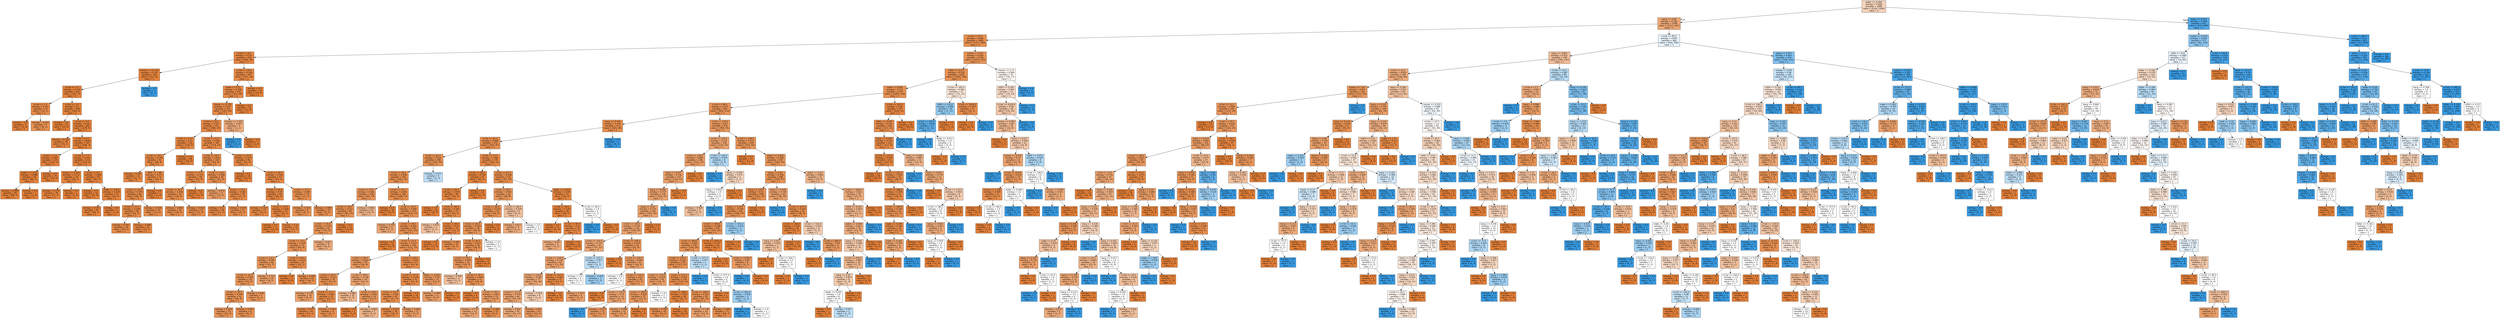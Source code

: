 digraph Tree {
node [shape=box, style="filled", color="black", fontname="helvetica"] ;
edge [fontname="helvetica"] ;
0 [label="dollar <= 0.056\nentropy = 0.968\nsamples = 3680\nvalue = [2224, 1456]\nclass = 1", fillcolor="#f6d3bb"] ;
1 [label="bang <= 0.08\nentropy = 0.784\nsamples = 2768\nvalue = [2121, 647]\nclass = 1", fillcolor="#eda775"] ;
0 -> 1 [labeldistance=2.5, labelangle=45, headlabel="True"] ;
2 [label="crl.tot <= 29.5\nentropy = 0.466\nsamples = 1906\nvalue = [1717, 189]\nclass = 1", fillcolor="#e88f4f"] ;
1 -> 2 ;
3 [label="crl.tot <= 9.5\nentropy = 0.237\nsamples = 670\nvalue = [644, 26]\nclass = 1", fillcolor="#e68641"] ;
2 -> 3 ;
4 [label="money <= 11.125\nentropy = 0.133\nsamples = 323\nvalue = [317, 6]\nclass = 1", fillcolor="#e5833d"] ;
3 -> 4 ;
5 [label="crl.tot <= 2.5\nentropy = 0.116\nsamples = 322\nvalue = [317, 5]\nclass = 1", fillcolor="#e5833c"] ;
4 -> 5 ;
6 [label="crl.tot <= 1.5\nentropy = 0.371\nsamples = 14\nvalue = [13, 1]\nclass = 1", fillcolor="#e78b48"] ;
5 -> 6 ;
7 [label="entropy = 0.0\nsamples = 5\nvalue = [5, 0]\nclass = 1", fillcolor="#e58139"] ;
6 -> 7 ;
8 [label="entropy = 0.503\nsamples = 9\nvalue = [8, 1]\nclass = 1", fillcolor="#e89152"] ;
6 -> 8 ;
9 [label="crl.tot <= 3.5\nentropy = 0.1\nsamples = 308\nvalue = [304, 4]\nclass = 1", fillcolor="#e5833c"] ;
5 -> 9 ;
10 [label="entropy = 0.0\nsamples = 25\nvalue = [25, 0]\nclass = 1", fillcolor="#e58139"] ;
9 -> 10 ;
11 [label="crl.tot <= 4.5\nentropy = 0.107\nsamples = 283\nvalue = [279, 4]\nclass = 1", fillcolor="#e5833c"] ;
9 -> 11 ;
12 [label="entropy = 0.183\nsamples = 36\nvalue = [35, 1]\nclass = 1", fillcolor="#e6853f"] ;
11 -> 12 ;
13 [label="crl.tot <= 6.5\nentropy = 0.095\nsamples = 247\nvalue = [244, 3]\nclass = 1", fillcolor="#e5833b"] ;
11 -> 13 ;
14 [label="crl.tot <= 5.5\nentropy = 0.067\nsamples = 125\nvalue = [124, 1]\nclass = 1", fillcolor="#e5823b"] ;
13 -> 14 ;
15 [label="make <= 1.135\nentropy = 0.088\nsamples = 90\nvalue = [89, 1]\nclass = 1", fillcolor="#e5823b"] ;
14 -> 15 ;
16 [label="entropy = 0.089\nsamples = 89\nvalue = [88, 1]\nclass = 1", fillcolor="#e5823b"] ;
15 -> 16 ;
17 [label="entropy = 0.0\nsamples = 1\nvalue = [1, 0]\nclass = 1", fillcolor="#e58139"] ;
15 -> 17 ;
18 [label="entropy = 0.0\nsamples = 35\nvalue = [35, 0]\nclass = 1", fillcolor="#e58139"] ;
14 -> 18 ;
19 [label="crl.tot <= 7.5\nentropy = 0.121\nsamples = 122\nvalue = [120, 2]\nclass = 1", fillcolor="#e5833c"] ;
13 -> 19 ;
20 [label="money <= 4.875\nentropy = 0.172\nsamples = 39\nvalue = [38, 1]\nclass = 1", fillcolor="#e6843e"] ;
19 -> 20 ;
21 [label="entropy = 0.176\nsamples = 38\nvalue = [37, 1]\nclass = 1", fillcolor="#e6843e"] ;
20 -> 21 ;
22 [label="entropy = 0.0\nsamples = 1\nvalue = [1, 0]\nclass = 1", fillcolor="#e58139"] ;
20 -> 22 ;
23 [label="crl.tot <= 8.5\nentropy = 0.094\nsamples = 83\nvalue = [82, 1]\nclass = 1", fillcolor="#e5833b"] ;
19 -> 23 ;
24 [label="entropy = 0.0\nsamples = 32\nvalue = [32, 0]\nclass = 1", fillcolor="#e58139"] ;
23 -> 24 ;
25 [label="make <= 0.875\nentropy = 0.139\nsamples = 51\nvalue = [50, 1]\nclass = 1", fillcolor="#e6843d"] ;
23 -> 25 ;
26 [label="entropy = 0.141\nsamples = 50\nvalue = [49, 1]\nclass = 1", fillcolor="#e6843d"] ;
25 -> 26 ;
27 [label="entropy = 0.0\nsamples = 1\nvalue = [1, 0]\nclass = 1", fillcolor="#e58139"] ;
25 -> 27 ;
28 [label="entropy = 0.0\nsamples = 1\nvalue = [0, 1]\nclass = 1", fillcolor="#399de5"] ;
4 -> 28 ;
29 [label="crl.tot <= 28.5\nentropy = 0.318\nsamples = 347\nvalue = [327, 20]\nclass = 1", fillcolor="#e78945"] ;
3 -> 29 ;
30 [label="make <= 0.21\nentropy = 0.328\nsamples = 333\nvalue = [313, 20]\nclass = 1", fillcolor="#e78946"] ;
29 -> 30 ;
31 [label="money <= 0.735\nentropy = 0.337\nsamples = 321\nvalue = [301, 20]\nclass = 1", fillcolor="#e78946"] ;
30 -> 31 ;
32 [label="crl.tot <= 15.5\nentropy = 0.327\nsamples = 317\nvalue = [298, 19]\nclass = 1", fillcolor="#e78946"] ;
31 -> 32 ;
33 [label="crl.tot <= 13.5\nentropy = 0.27\nsamples = 130\nvalue = [124, 6]\nclass = 1", fillcolor="#e68743"] ;
32 -> 33 ;
34 [label="crl.tot <= 10.5\nentropy = 0.348\nsamples = 92\nvalue = [86, 6]\nclass = 1", fillcolor="#e78a47"] ;
33 -> 34 ;
35 [label="entropy = 0.267\nsamples = 22\nvalue = [21, 1]\nclass = 1", fillcolor="#e68742"] ;
34 -> 35 ;
36 [label="n000 <= 1.06\nentropy = 0.371\nsamples = 70\nvalue = [65, 5]\nclass = 1", fillcolor="#e78b48"] ;
34 -> 36 ;
37 [label="crl.tot <= 12.5\nentropy = 0.375\nsamples = 69\nvalue = [64, 5]\nclass = 1", fillcolor="#e78b48"] ;
36 -> 37 ;
38 [label="crl.tot <= 11.5\nentropy = 0.348\nsamples = 46\nvalue = [43, 3]\nclass = 1", fillcolor="#e78a47"] ;
37 -> 38 ;
39 [label="entropy = 0.391\nsamples = 26\nvalue = [24, 2]\nclass = 1", fillcolor="#e78c49"] ;
38 -> 39 ;
40 [label="entropy = 0.286\nsamples = 20\nvalue = [19, 1]\nclass = 1", fillcolor="#e68843"] ;
38 -> 40 ;
41 [label="entropy = 0.426\nsamples = 23\nvalue = [21, 2]\nclass = 1", fillcolor="#e78d4c"] ;
37 -> 41 ;
42 [label="entropy = 0.0\nsamples = 1\nvalue = [1, 0]\nclass = 1", fillcolor="#e58139"] ;
36 -> 42 ;
43 [label="entropy = 0.0\nsamples = 38\nvalue = [38, 0]\nclass = 1", fillcolor="#e58139"] ;
33 -> 43 ;
44 [label="crl.tot <= 21.5\nentropy = 0.364\nsamples = 187\nvalue = [174, 13]\nclass = 1", fillcolor="#e78a48"] ;
32 -> 44 ;
45 [label="crl.tot <= 18.5\nentropy = 0.431\nsamples = 102\nvalue = [93, 9]\nclass = 1", fillcolor="#e88d4c"] ;
44 -> 45 ;
46 [label="crl.tot <= 17.5\nentropy = 0.371\nsamples = 56\nvalue = [52, 4]\nclass = 1", fillcolor="#e78b48"] ;
45 -> 46 ;
47 [label="crl.tot <= 16.5\nentropy = 0.446\nsamples = 43\nvalue = [39, 4]\nclass = 1", fillcolor="#e88e4d"] ;
46 -> 47 ;
48 [label="entropy = 0.469\nsamples = 20\nvalue = [18, 2]\nclass = 1", fillcolor="#e88f4f"] ;
47 -> 48 ;
49 [label="entropy = 0.426\nsamples = 23\nvalue = [21, 2]\nclass = 1", fillcolor="#e78d4c"] ;
47 -> 49 ;
50 [label="entropy = 0.0\nsamples = 13\nvalue = [13, 0]\nclass = 1", fillcolor="#e58139"] ;
46 -> 50 ;
51 [label="crl.tot <= 19.5\nentropy = 0.496\nsamples = 46\nvalue = [41, 5]\nclass = 1", fillcolor="#e89051"] ;
45 -> 51 ;
52 [label="entropy = 0.672\nsamples = 17\nvalue = [14, 3]\nclass = 1", fillcolor="#eb9c63"] ;
51 -> 52 ;
53 [label="crl.tot <= 20.5\nentropy = 0.362\nsamples = 29\nvalue = [27, 2]\nclass = 1", fillcolor="#e78a48"] ;
51 -> 53 ;
54 [label="entropy = 0.31\nsamples = 18\nvalue = [17, 1]\nclass = 1", fillcolor="#e78845"] ;
53 -> 54 ;
55 [label="entropy = 0.439\nsamples = 11\nvalue = [10, 1]\nclass = 1", fillcolor="#e88e4d"] ;
53 -> 55 ;
56 [label="crl.tot <= 23.5\nentropy = 0.274\nsamples = 85\nvalue = [81, 4]\nclass = 1", fillcolor="#e68743"] ;
44 -> 56 ;
57 [label="entropy = 0.0\nsamples = 18\nvalue = [18, 0]\nclass = 1", fillcolor="#e58139"] ;
56 -> 57 ;
58 [label="crl.tot <= 26.5\nentropy = 0.326\nsamples = 67\nvalue = [63, 4]\nclass = 1", fillcolor="#e78946"] ;
56 -> 58 ;
59 [label="crl.tot <= 24.5\nentropy = 0.25\nsamples = 48\nvalue = [46, 2]\nclass = 1", fillcolor="#e68642"] ;
58 -> 59 ;
60 [label="entropy = 0.323\nsamples = 17\nvalue = [16, 1]\nclass = 1", fillcolor="#e78945"] ;
59 -> 60 ;
61 [label="crl.tot <= 25.5\nentropy = 0.206\nsamples = 31\nvalue = [30, 1]\nclass = 1", fillcolor="#e68540"] ;
59 -> 61 ;
62 [label="entropy = 0.0\nsamples = 13\nvalue = [13, 0]\nclass = 1", fillcolor="#e58139"] ;
61 -> 62 ;
63 [label="entropy = 0.31\nsamples = 18\nvalue = [17, 1]\nclass = 1", fillcolor="#e78845"] ;
61 -> 63 ;
64 [label="crl.tot <= 27.5\nentropy = 0.485\nsamples = 19\nvalue = [17, 2]\nclass = 1", fillcolor="#e89050"] ;
58 -> 64 ;
65 [label="entropy = 0.503\nsamples = 9\nvalue = [8, 1]\nclass = 1", fillcolor="#e89152"] ;
64 -> 65 ;
66 [label="entropy = 0.469\nsamples = 10\nvalue = [9, 1]\nclass = 1", fillcolor="#e88f4f"] ;
64 -> 66 ;
67 [label="money <= 1.535\nentropy = 0.811\nsamples = 4\nvalue = [3, 1]\nclass = 1", fillcolor="#eeab7b"] ;
31 -> 67 ;
68 [label="entropy = 0.0\nsamples = 1\nvalue = [0, 1]\nclass = 1", fillcolor="#399de5"] ;
67 -> 68 ;
69 [label="entropy = 0.0\nsamples = 3\nvalue = [3, 0]\nclass = 1", fillcolor="#e58139"] ;
67 -> 69 ;
70 [label="entropy = 0.0\nsamples = 12\nvalue = [12, 0]\nclass = 1", fillcolor="#e58139"] ;
30 -> 70 ;
71 [label="entropy = 0.0\nsamples = 14\nvalue = [14, 0]\nclass = 1", fillcolor="#e58139"] ;
29 -> 71 ;
72 [label="money <= 0.01\nentropy = 0.563\nsamples = 1236\nvalue = [1073, 163]\nclass = 1", fillcolor="#e99457"] ;
2 -> 72 ;
73 [label="n000 <= 0.115\nentropy = 0.534\nsamples = 1201\nvalue = [1055, 146]\nclass = 1", fillcolor="#e99254"] ;
72 -> 73 ;
74 [label="make <= 0.005\nentropy = 0.512\nsamples = 1174\nvalue = [1040, 134]\nclass = 1", fillcolor="#e89153"] ;
73 -> 74 ;
75 [label="crl.tot <= 98.5\nentropy = 0.557\nsamples = 947\nvalue = [824, 123]\nclass = 1", fillcolor="#e99457"] ;
74 -> 75 ;
76 [label="bang <= 0.076\nentropy = 0.474\nsamples = 473\nvalue = [425, 48]\nclass = 1", fillcolor="#e88f4f"] ;
75 -> 76 ;
77 [label="crl.tot <= 62.5\nentropy = 0.468\nsamples = 472\nvalue = [425, 47]\nclass = 1", fillcolor="#e88f4f"] ;
76 -> 77 ;
78 [label="crl.tot <= 61.5\nentropy = 0.522\nsamples = 298\nvalue = [263, 35]\nclass = 1", fillcolor="#e89253"] ;
77 -> 78 ;
79 [label="crl.tot <= 38.5\nentropy = 0.498\nsamples = 293\nvalue = [261, 32]\nclass = 1", fillcolor="#e89051"] ;
78 -> 79 ;
80 [label="crl.tot <= 37.5\nentropy = 0.581\nsamples = 108\nvalue = [93, 15]\nclass = 1", fillcolor="#e99559"] ;
79 -> 80 ;
81 [label="crl.tot <= 36.5\nentropy = 0.521\nsamples = 94\nvalue = [83, 11]\nclass = 1", fillcolor="#e89253"] ;
80 -> 81 ;
82 [label="crl.tot <= 35.5\nentropy = 0.573\nsamples = 81\nvalue = [70, 11]\nclass = 1", fillcolor="#e99558"] ;
81 -> 82 ;
83 [label="crl.tot <= 33.5\nentropy = 0.539\nsamples = 73\nvalue = [64, 9]\nclass = 1", fillcolor="#e99355"] ;
82 -> 83 ;
84 [label="crl.tot <= 32.5\nentropy = 0.592\nsamples = 49\nvalue = [42, 7]\nclass = 1", fillcolor="#e9965a"] ;
83 -> 84 ;
85 [label="crl.tot <= 31.5\nentropy = 0.552\nsamples = 39\nvalue = [34, 5]\nclass = 1", fillcolor="#e99456"] ;
84 -> 85 ;
86 [label="crl.tot <= 30.5\nentropy = 0.544\nsamples = 32\nvalue = [28, 4]\nclass = 1", fillcolor="#e99355"] ;
85 -> 86 ;
87 [label="entropy = 0.559\nsamples = 23\nvalue = [20, 3]\nclass = 1", fillcolor="#e99457"] ;
86 -> 87 ;
88 [label="entropy = 0.503\nsamples = 9\nvalue = [8, 1]\nclass = 1", fillcolor="#e89152"] ;
86 -> 88 ;
89 [label="entropy = 0.592\nsamples = 7\nvalue = [6, 1]\nclass = 1", fillcolor="#e9965a"] ;
85 -> 89 ;
90 [label="entropy = 0.722\nsamples = 10\nvalue = [8, 2]\nclass = 1", fillcolor="#eca06a"] ;
84 -> 90 ;
91 [label="crl.tot <= 34.5\nentropy = 0.414\nsamples = 24\nvalue = [22, 2]\nclass = 1", fillcolor="#e78c4b"] ;
83 -> 91 ;
92 [label="entropy = 0.0\nsamples = 4\nvalue = [4, 0]\nclass = 1", fillcolor="#e58139"] ;
91 -> 92 ;
93 [label="entropy = 0.469\nsamples = 20\nvalue = [18, 2]\nclass = 1", fillcolor="#e88f4f"] ;
91 -> 93 ;
94 [label="entropy = 0.811\nsamples = 8\nvalue = [6, 2]\nclass = 1", fillcolor="#eeab7b"] ;
82 -> 94 ;
95 [label="entropy = 0.0\nsamples = 13\nvalue = [13, 0]\nclass = 1", fillcolor="#e58139"] ;
81 -> 95 ;
96 [label="entropy = 0.863\nsamples = 14\nvalue = [10, 4]\nclass = 1", fillcolor="#efb388"] ;
80 -> 96 ;
97 [label="crl.tot <= 41.5\nentropy = 0.443\nsamples = 185\nvalue = [168, 17]\nclass = 1", fillcolor="#e88e4d"] ;
79 -> 97 ;
98 [label="entropy = 0.0\nsamples = 34\nvalue = [34, 0]\nclass = 1", fillcolor="#e58139"] ;
97 -> 98 ;
99 [label="crl.tot <= 42.5\nentropy = 0.508\nsamples = 151\nvalue = [134, 17]\nclass = 1", fillcolor="#e89152"] ;
97 -> 99 ;
100 [label="entropy = 0.764\nsamples = 9\nvalue = [7, 2]\nclass = 1", fillcolor="#eca572"] ;
99 -> 100 ;
101 [label="crl.tot <= 44.5\nentropy = 0.487\nsamples = 142\nvalue = [127, 15]\nclass = 1", fillcolor="#e89050"] ;
99 -> 101 ;
102 [label="entropy = 0.0\nsamples = 16\nvalue = [16, 0]\nclass = 1", fillcolor="#e58139"] ;
101 -> 102 ;
103 [label="crl.tot <= 51.5\nentropy = 0.527\nsamples = 126\nvalue = [111, 15]\nclass = 1", fillcolor="#e99254"] ;
101 -> 103 ;
104 [label="crl.tot <= 48.5\nentropy = 0.616\nsamples = 59\nvalue = [50, 9]\nclass = 1", fillcolor="#ea985d"] ;
103 -> 104 ;
105 [label="crl.tot <= 45.5\nentropy = 0.513\nsamples = 35\nvalue = [31, 4]\nclass = 1", fillcolor="#e89153"] ;
104 -> 105 ;
106 [label="entropy = 0.722\nsamples = 10\nvalue = [8, 2]\nclass = 1", fillcolor="#eca06a"] ;
105 -> 106 ;
107 [label="crl.tot <= 47.5\nentropy = 0.402\nsamples = 25\nvalue = [23, 2]\nclass = 1", fillcolor="#e78c4a"] ;
105 -> 107 ;
108 [label="entropy = 0.337\nsamples = 16\nvalue = [15, 1]\nclass = 1", fillcolor="#e78946"] ;
107 -> 108 ;
109 [label="entropy = 0.503\nsamples = 9\nvalue = [8, 1]\nclass = 1", fillcolor="#e89152"] ;
107 -> 109 ;
110 [label="crl.tot <= 49.5\nentropy = 0.738\nsamples = 24\nvalue = [19, 5]\nclass = 1", fillcolor="#eca26d"] ;
104 -> 110 ;
111 [label="entropy = 0.881\nsamples = 10\nvalue = [7, 3]\nclass = 1", fillcolor="#f0b78e"] ;
110 -> 111 ;
112 [label="crl.tot <= 50.5\nentropy = 0.592\nsamples = 14\nvalue = [12, 2]\nclass = 1", fillcolor="#e9965a"] ;
110 -> 112 ;
113 [label="entropy = 0.0\nsamples = 7\nvalue = [7, 0]\nclass = 1", fillcolor="#e58139"] ;
112 -> 113 ;
114 [label="entropy = 0.863\nsamples = 7\nvalue = [5, 2]\nclass = 1", fillcolor="#efb388"] ;
112 -> 114 ;
115 [label="crl.tot <= 60.5\nentropy = 0.435\nsamples = 67\nvalue = [61, 6]\nclass = 1", fillcolor="#e88d4c"] ;
103 -> 115 ;
116 [label="crl.tot <= 57.5\nentropy = 0.376\nsamples = 55\nvalue = [51, 4]\nclass = 1", fillcolor="#e78b49"] ;
115 -> 116 ;
117 [label="crl.tot <= 55.5\nentropy = 0.461\nsamples = 41\nvalue = [37, 4]\nclass = 1", fillcolor="#e88f4e"] ;
116 -> 117 ;
118 [label="entropy = 0.353\nsamples = 30\nvalue = [28, 2]\nclass = 1", fillcolor="#e78a47"] ;
117 -> 118 ;
119 [label="entropy = 0.684\nsamples = 11\nvalue = [9, 2]\nclass = 1", fillcolor="#eb9d65"] ;
117 -> 119 ;
120 [label="entropy = 0.0\nsamples = 14\nvalue = [14, 0]\nclass = 1", fillcolor="#e58139"] ;
116 -> 120 ;
121 [label="dollar <= 0.022\nentropy = 0.65\nsamples = 12\nvalue = [10, 2]\nclass = 1", fillcolor="#ea9a61"] ;
115 -> 121 ;
122 [label="entropy = 0.684\nsamples = 11\nvalue = [9, 2]\nclass = 1", fillcolor="#eb9d65"] ;
121 -> 122 ;
123 [label="entropy = 0.0\nsamples = 1\nvalue = [1, 0]\nclass = 1", fillcolor="#e58139"] ;
121 -> 123 ;
124 [label="entropy = 0.971\nsamples = 5\nvalue = [2, 3]\nclass = 1", fillcolor="#bddef6"] ;
78 -> 124 ;
125 [label="crl.tot <= 73.5\nentropy = 0.362\nsamples = 174\nvalue = [162, 12]\nclass = 1", fillcolor="#e78a48"] ;
77 -> 125 ;
126 [label="crl.tot <= 69.5\nentropy = 0.194\nsamples = 67\nvalue = [65, 2]\nclass = 1", fillcolor="#e6853f"] ;
125 -> 126 ;
127 [label="crl.tot <= 65.5\nentropy = 0.258\nsamples = 46\nvalue = [44, 2]\nclass = 1", fillcolor="#e68742"] ;
126 -> 127 ;
128 [label="entropy = 0.0\nsamples = 19\nvalue = [19, 0]\nclass = 1", fillcolor="#e58139"] ;
127 -> 128 ;
129 [label="crl.tot <= 66.5\nentropy = 0.381\nsamples = 27\nvalue = [25, 2]\nclass = 1", fillcolor="#e78b49"] ;
127 -> 129 ;
130 [label="entropy = 0.918\nsamples = 3\nvalue = [2, 1]\nclass = 1", fillcolor="#f2c09c"] ;
129 -> 130 ;
131 [label="crl.tot <= 68.5\nentropy = 0.25\nsamples = 24\nvalue = [23, 1]\nclass = 1", fillcolor="#e68642"] ;
129 -> 131 ;
132 [label="entropy = 0.0\nsamples = 14\nvalue = [14, 0]\nclass = 1", fillcolor="#e58139"] ;
131 -> 132 ;
133 [label="entropy = 0.469\nsamples = 10\nvalue = [9, 1]\nclass = 1", fillcolor="#e88f4f"] ;
131 -> 133 ;
134 [label="entropy = 0.0\nsamples = 21\nvalue = [21, 0]\nclass = 1", fillcolor="#e58139"] ;
126 -> 134 ;
135 [label="crl.tot <= 87.5\nentropy = 0.448\nsamples = 107\nvalue = [97, 10]\nclass = 1", fillcolor="#e88e4d"] ;
125 -> 135 ;
136 [label="crl.tot <= 85.5\nentropy = 0.592\nsamples = 56\nvalue = [48, 8]\nclass = 1", fillcolor="#e9965a"] ;
135 -> 136 ;
137 [label="crl.tot <= 84.5\nentropy = 0.529\nsamples = 50\nvalue = [44, 6]\nclass = 1", fillcolor="#e99254"] ;
136 -> 137 ;
138 [label="crl.tot <= 83.5\nentropy = 0.559\nsamples = 46\nvalue = [40, 6]\nclass = 1", fillcolor="#e99457"] ;
137 -> 138 ;
139 [label="crl.tot <= 81.5\nentropy = 0.511\nsamples = 44\nvalue = [39, 5]\nclass = 1", fillcolor="#e89152"] ;
138 -> 139 ;
140 [label="crl.tot <= 74.5\nentropy = 0.592\nsamples = 35\nvalue = [30, 5]\nclass = 1", fillcolor="#e9965a"] ;
139 -> 140 ;
141 [label="entropy = 0.918\nsamples = 3\nvalue = [2, 1]\nclass = 1", fillcolor="#f2c09c"] ;
140 -> 141 ;
142 [label="crl.tot <= 76.5\nentropy = 0.544\nsamples = 32\nvalue = [28, 4]\nclass = 1", fillcolor="#e99355"] ;
140 -> 142 ;
143 [label="entropy = 0.0\nsamples = 9\nvalue = [9, 0]\nclass = 1", fillcolor="#e58139"] ;
142 -> 143 ;
144 [label="crl.tot <= 78.5\nentropy = 0.667\nsamples = 23\nvalue = [19, 4]\nclass = 1", fillcolor="#ea9c63"] ;
142 -> 144 ;
145 [label="entropy = 0.779\nsamples = 13\nvalue = [10, 3]\nclass = 1", fillcolor="#eda774"] ;
144 -> 145 ;
146 [label="entropy = 0.469\nsamples = 10\nvalue = [9, 1]\nclass = 1", fillcolor="#e88f4f"] ;
144 -> 146 ;
147 [label="entropy = 0.0\nsamples = 9\nvalue = [9, 0]\nclass = 1", fillcolor="#e58139"] ;
139 -> 147 ;
148 [label="entropy = 1.0\nsamples = 2\nvalue = [1, 1]\nclass = 1", fillcolor="#ffffff"] ;
138 -> 148 ;
149 [label="entropy = 0.0\nsamples = 4\nvalue = [4, 0]\nclass = 1", fillcolor="#e58139"] ;
137 -> 149 ;
150 [label="crl.tot <= 86.5\nentropy = 0.918\nsamples = 6\nvalue = [4, 2]\nclass = 1", fillcolor="#f2c09c"] ;
136 -> 150 ;
151 [label="entropy = 0.811\nsamples = 4\nvalue = [3, 1]\nclass = 1", fillcolor="#eeab7b"] ;
150 -> 151 ;
152 [label="entropy = 1.0\nsamples = 2\nvalue = [1, 1]\nclass = 1", fillcolor="#ffffff"] ;
150 -> 152 ;
153 [label="dollar <= 0.043\nentropy = 0.239\nsamples = 51\nvalue = [49, 2]\nclass = 1", fillcolor="#e68641"] ;
135 -> 153 ;
154 [label="crl.tot <= 94.5\nentropy = 0.144\nsamples = 49\nvalue = [48, 1]\nclass = 1", fillcolor="#e6843d"] ;
153 -> 154 ;
155 [label="entropy = 0.0\nsamples = 31\nvalue = [31, 0]\nclass = 1", fillcolor="#e58139"] ;
154 -> 155 ;
156 [label="crl.tot <= 95.5\nentropy = 0.31\nsamples = 18\nvalue = [17, 1]\nclass = 1", fillcolor="#e78845"] ;
154 -> 156 ;
157 [label="entropy = 0.811\nsamples = 4\nvalue = [3, 1]\nclass = 1", fillcolor="#eeab7b"] ;
156 -> 157 ;
158 [label="entropy = 0.0\nsamples = 14\nvalue = [14, 0]\nclass = 1", fillcolor="#e58139"] ;
156 -> 158 ;
159 [label="crl.tot <= 96.5\nentropy = 1.0\nsamples = 2\nvalue = [1, 1]\nclass = 1", fillcolor="#ffffff"] ;
153 -> 159 ;
160 [label="entropy = 0.0\nsamples = 1\nvalue = [0, 1]\nclass = 1", fillcolor="#399de5"] ;
159 -> 160 ;
161 [label="entropy = 0.0\nsamples = 1\nvalue = [1, 0]\nclass = 1", fillcolor="#e58139"] ;
159 -> 161 ;
162 [label="entropy = 0.0\nsamples = 1\nvalue = [0, 1]\nclass = 1", fillcolor="#399de5"] ;
76 -> 162 ;
163 [label="crl.tot <= 145.5\nentropy = 0.63\nsamples = 474\nvalue = [399, 75]\nclass = 1", fillcolor="#ea995e"] ;
75 -> 163 ;
164 [label="crl.tot <= 143.5\nentropy = 0.732\nsamples = 156\nvalue = [124, 32]\nclass = 1", fillcolor="#eca26c"] ;
163 -> 164 ;
165 [label="crl.tot <= 139.5\nentropy = 0.685\nsamples = 148\nvalue = [121, 27]\nclass = 1", fillcolor="#eb9d65"] ;
164 -> 165 ;
166 [label="bang <= 0.047\nentropy = 0.716\nsamples = 137\nvalue = [110, 27]\nclass = 1", fillcolor="#eba06a"] ;
165 -> 166 ;
167 [label="bang <= 0.046\nentropy = 0.737\nsamples = 130\nvalue = [103, 27]\nclass = 1", fillcolor="#eca26d"] ;
166 -> 167 ;
168 [label="bang <= 0.02\nentropy = 0.725\nsamples = 129\nvalue = [103, 26]\nclass = 1", fillcolor="#eca16b"] ;
167 -> 168 ;
169 [label="crl.tot <= 126.5\nentropy = 0.734\nsamples = 126\nvalue = [100, 26]\nclass = 1", fillcolor="#eca26c"] ;
168 -> 169 ;
170 [label="crl.tot <= 124.5\nentropy = 0.772\nsamples = 97\nvalue = [75, 22]\nclass = 1", fillcolor="#eda673"] ;
169 -> 170 ;
171 [label="crl.tot <= 119.5\nentropy = 0.735\nsamples = 92\nvalue = [73, 19]\nclass = 1", fillcolor="#eca26d"] ;
170 -> 171 ;
172 [label="crl.tot <= 118.5\nentropy = 0.785\nsamples = 77\nvalue = [59, 18]\nclass = 1", fillcolor="#eda775"] ;
171 -> 172 ;
173 [label="crl.tot <= 111.0\nentropy = 0.755\nsamples = 69\nvalue = [54, 15]\nclass = 1", fillcolor="#eca470"] ;
172 -> 173 ;
174 [label="entropy = 0.802\nsamples = 45\nvalue = [34, 11]\nclass = 1", fillcolor="#edaa79"] ;
173 -> 174 ;
175 [label="entropy = 0.65\nsamples = 24\nvalue = [20, 4]\nclass = 1", fillcolor="#ea9a61"] ;
173 -> 175 ;
176 [label="entropy = 0.954\nsamples = 8\nvalue = [5, 3]\nclass = 1", fillcolor="#f5cdb0"] ;
172 -> 176 ;
177 [label="crl.tot <= 123.5\nentropy = 0.353\nsamples = 15\nvalue = [14, 1]\nclass = 1", fillcolor="#e78a47"] ;
171 -> 177 ;
178 [label="entropy = 0.0\nsamples = 10\nvalue = [10, 0]\nclass = 1", fillcolor="#e58139"] ;
177 -> 178 ;
179 [label="entropy = 0.722\nsamples = 5\nvalue = [4, 1]\nclass = 1", fillcolor="#eca06a"] ;
177 -> 179 ;
180 [label="crl.tot <= 125.5\nentropy = 0.971\nsamples = 5\nvalue = [2, 3]\nclass = 1", fillcolor="#bddef6"] ;
170 -> 180 ;
181 [label="entropy = 1.0\nsamples = 2\nvalue = [1, 1]\nclass = 1", fillcolor="#ffffff"] ;
180 -> 181 ;
182 [label="entropy = 0.918\nsamples = 3\nvalue = [1, 2]\nclass = 1", fillcolor="#9ccef2"] ;
180 -> 182 ;
183 [label="crl.tot <= 128.5\nentropy = 0.579\nsamples = 29\nvalue = [25, 4]\nclass = 1", fillcolor="#e99559"] ;
169 -> 183 ;
184 [label="entropy = 0.0\nsamples = 7\nvalue = [7, 0]\nclass = 1", fillcolor="#e58139"] ;
183 -> 184 ;
185 [label="crl.tot <= 129.5\nentropy = 0.684\nsamples = 22\nvalue = [18, 4]\nclass = 1", fillcolor="#eb9d65"] ;
183 -> 185 ;
186 [label="entropy = 1.0\nsamples = 2\nvalue = [1, 1]\nclass = 1", fillcolor="#ffffff"] ;
185 -> 186 ;
187 [label="crl.tot <= 133.5\nentropy = 0.61\nsamples = 20\nvalue = [17, 3]\nclass = 1", fillcolor="#ea975c"] ;
185 -> 187 ;
188 [label="entropy = 0.0\nsamples = 6\nvalue = [6, 0]\nclass = 1", fillcolor="#e58139"] ;
187 -> 188 ;
189 [label="crl.tot <= 135.0\nentropy = 0.75\nsamples = 14\nvalue = [11, 3]\nclass = 1", fillcolor="#eca36f"] ;
187 -> 189 ;
190 [label="entropy = 0.0\nsamples = 1\nvalue = [0, 1]\nclass = 1", fillcolor="#399de5"] ;
189 -> 190 ;
191 [label="entropy = 0.619\nsamples = 13\nvalue = [11, 2]\nclass = 1", fillcolor="#ea985d"] ;
189 -> 191 ;
192 [label="entropy = 0.0\nsamples = 3\nvalue = [3, 0]\nclass = 1", fillcolor="#e58139"] ;
168 -> 192 ;
193 [label="entropy = 0.0\nsamples = 1\nvalue = [0, 1]\nclass = 1", fillcolor="#399de5"] ;
167 -> 193 ;
194 [label="entropy = 0.0\nsamples = 7\nvalue = [7, 0]\nclass = 1", fillcolor="#e58139"] ;
166 -> 194 ;
195 [label="entropy = 0.0\nsamples = 11\nvalue = [11, 0]\nclass = 1", fillcolor="#e58139"] ;
165 -> 195 ;
196 [label="crl.tot <= 144.5\nentropy = 0.954\nsamples = 8\nvalue = [3, 5]\nclass = 1", fillcolor="#b0d8f5"] ;
164 -> 196 ;
197 [label="entropy = 0.0\nsamples = 3\nvalue = [0, 3]\nclass = 1", fillcolor="#399de5"] ;
196 -> 197 ;
198 [label="bang <= 0.049\nentropy = 0.971\nsamples = 5\nvalue = [3, 2]\nclass = 1", fillcolor="#f6d5bd"] ;
196 -> 198 ;
199 [label="bang <= 0.022\nentropy = 1.0\nsamples = 4\nvalue = [2, 2]\nclass = 1", fillcolor="#ffffff"] ;
198 -> 199 ;
200 [label="entropy = 0.918\nsamples = 3\nvalue = [2, 1]\nclass = 1", fillcolor="#f2c09c"] ;
199 -> 200 ;
201 [label="entropy = 0.0\nsamples = 1\nvalue = [0, 1]\nclass = 1", fillcolor="#399de5"] ;
199 -> 201 ;
202 [label="entropy = 0.0\nsamples = 1\nvalue = [1, 0]\nclass = 1", fillcolor="#e58139"] ;
198 -> 202 ;
203 [label="crl.tot <= 149.5\nentropy = 0.572\nsamples = 318\nvalue = [275, 43]\nclass = 1", fillcolor="#e99558"] ;
163 -> 203 ;
204 [label="entropy = 0.0\nsamples = 11\nvalue = [11, 0]\nclass = 1", fillcolor="#e58139"] ;
203 -> 204 ;
205 [label="dollar <= 0.028\nentropy = 0.584\nsamples = 307\nvalue = [264, 43]\nclass = 1", fillcolor="#e99659"] ;
203 -> 205 ;
206 [label="bang <= 0.03\nentropy = 0.556\nsamples = 286\nvalue = [249, 37]\nclass = 1", fillcolor="#e99456"] ;
205 -> 206 ;
207 [label="bang <= 0.017\nentropy = 0.51\nsamples = 238\nvalue = [211, 27]\nclass = 1", fillcolor="#e89152"] ;
206 -> 207 ;
208 [label="bang <= 0.015\nentropy = 0.529\nsamples = 225\nvalue = [198, 27]\nclass = 1", fillcolor="#e99254"] ;
207 -> 208 ;
209 [label="crl.tot <= 494.0\nentropy = 0.508\nsamples = 222\nvalue = [197, 25]\nclass = 1", fillcolor="#e89152"] ;
208 -> 209 ;
210 [label="crl.tot <= 469.0\nentropy = 0.561\nsamples = 183\nvalue = [159, 24]\nclass = 1", fillcolor="#e99457"] ;
209 -> 210 ;
211 [label="crl.tot <= 172.5\nentropy = 0.524\nsamples = 178\nvalue = [157, 21]\nclass = 1", fillcolor="#e89253"] ;
210 -> 211 ;
212 [label="crl.tot <= 170.5\nentropy = 0.679\nsamples = 39\nvalue = [32, 7]\nclass = 1", fillcolor="#eb9d64"] ;
211 -> 212 ;
213 [label="crl.tot <= 166.5\nentropy = 0.639\nsamples = 37\nvalue = [31, 6]\nclass = 1", fillcolor="#ea995f"] ;
212 -> 213 ;
214 [label="entropy = 0.696\nsamples = 32\nvalue = [26, 6]\nclass = 1", fillcolor="#eb9e67"] ;
213 -> 214 ;
215 [label="entropy = 0.0\nsamples = 5\nvalue = [5, 0]\nclass = 1", fillcolor="#e58139"] ;
213 -> 215 ;
216 [label="entropy = 1.0\nsamples = 2\nvalue = [1, 1]\nclass = 1", fillcolor="#ffffff"] ;
212 -> 216 ;
217 [label="crl.tot <= 211.5\nentropy = 0.471\nsamples = 139\nvalue = [125, 14]\nclass = 1", fillcolor="#e88f4f"] ;
211 -> 217 ;
218 [label="crl.tot <= 186.5\nentropy = 0.267\nsamples = 44\nvalue = [42, 2]\nclass = 1", fillcolor="#e68742"] ;
217 -> 218 ;
219 [label="entropy = 0.503\nsamples = 18\nvalue = [16, 2]\nclass = 1", fillcolor="#e89152"] ;
218 -> 219 ;
220 [label="entropy = 0.0\nsamples = 26\nvalue = [26, 0]\nclass = 1", fillcolor="#e58139"] ;
218 -> 220 ;
221 [label="crl.tot <= 249.5\nentropy = 0.547\nsamples = 95\nvalue = [83, 12]\nclass = 1", fillcolor="#e99356"] ;
217 -> 221 ;
222 [label="entropy = 0.738\nsamples = 24\nvalue = [19, 5]\nclass = 1", fillcolor="#eca26d"] ;
221 -> 222 ;
223 [label="entropy = 0.465\nsamples = 71\nvalue = [64, 7]\nclass = 1", fillcolor="#e88f4f"] ;
221 -> 223 ;
224 [label="crl.tot <= 472.5\nentropy = 0.971\nsamples = 5\nvalue = [2, 3]\nclass = 1", fillcolor="#bddef6"] ;
210 -> 224 ;
225 [label="entropy = 0.0\nsamples = 1\nvalue = [0, 1]\nclass = 1", fillcolor="#399de5"] ;
224 -> 225 ;
226 [label="crl.tot <= 477.0\nentropy = 1.0\nsamples = 4\nvalue = [2, 2]\nclass = 1", fillcolor="#ffffff"] ;
224 -> 226 ;
227 [label="entropy = 0.0\nsamples = 1\nvalue = [1, 0]\nclass = 1", fillcolor="#e58139"] ;
226 -> 227 ;
228 [label="crl.tot <= 483.0\nentropy = 0.918\nsamples = 3\nvalue = [1, 2]\nclass = 1", fillcolor="#9ccef2"] ;
226 -> 228 ;
229 [label="entropy = 0.0\nsamples = 1\nvalue = [0, 1]\nclass = 1", fillcolor="#399de5"] ;
228 -> 229 ;
230 [label="entropy = 1.0\nsamples = 2\nvalue = [1, 1]\nclass = 1", fillcolor="#ffffff"] ;
228 -> 230 ;
231 [label="crl.tot <= 1314.5\nentropy = 0.172\nsamples = 39\nvalue = [38, 1]\nclass = 1", fillcolor="#e6843e"] ;
209 -> 231 ;
232 [label="entropy = 0.0\nsamples = 33\nvalue = [33, 0]\nclass = 1", fillcolor="#e58139"] ;
231 -> 232 ;
233 [label="crl.tot <= 1359.0\nentropy = 0.65\nsamples = 6\nvalue = [5, 1]\nclass = 1", fillcolor="#ea9a61"] ;
231 -> 233 ;
234 [label="entropy = 0.0\nsamples = 1\nvalue = [0, 1]\nclass = 1", fillcolor="#399de5"] ;
233 -> 234 ;
235 [label="entropy = 0.0\nsamples = 5\nvalue = [5, 0]\nclass = 1", fillcolor="#e58139"] ;
233 -> 235 ;
236 [label="crl.tot <= 341.0\nentropy = 0.918\nsamples = 3\nvalue = [1, 2]\nclass = 1", fillcolor="#9ccef2"] ;
208 -> 236 ;
237 [label="entropy = 0.0\nsamples = 1\nvalue = [1, 0]\nclass = 1", fillcolor="#e58139"] ;
236 -> 237 ;
238 [label="entropy = 0.0\nsamples = 2\nvalue = [0, 2]\nclass = 1", fillcolor="#399de5"] ;
236 -> 238 ;
239 [label="entropy = 0.0\nsamples = 13\nvalue = [13, 0]\nclass = 1", fillcolor="#e58139"] ;
207 -> 239 ;
240 [label="bang <= 0.038\nentropy = 0.738\nsamples = 48\nvalue = [38, 10]\nclass = 1", fillcolor="#eca26d"] ;
206 -> 240 ;
241 [label="entropy = 0.0\nsamples = 6\nvalue = [0, 6]\nclass = 1", fillcolor="#399de5"] ;
240 -> 241 ;
242 [label="crl.tot <= 427.0\nentropy = 0.454\nsamples = 42\nvalue = [38, 4]\nclass = 1", fillcolor="#e88e4e"] ;
240 -> 242 ;
243 [label="crl.tot <= 169.0\nentropy = 0.191\nsamples = 34\nvalue = [33, 1]\nclass = 1", fillcolor="#e6853f"] ;
242 -> 243 ;
244 [label="bang <= 0.051\nentropy = 0.918\nsamples = 3\nvalue = [2, 1]\nclass = 1", fillcolor="#f2c09c"] ;
243 -> 244 ;
245 [label="entropy = 0.0\nsamples = 1\nvalue = [1, 0]\nclass = 1", fillcolor="#e58139"] ;
244 -> 245 ;
246 [label="crl.tot <= 164.5\nentropy = 1.0\nsamples = 2\nvalue = [1, 1]\nclass = 1", fillcolor="#ffffff"] ;
244 -> 246 ;
247 [label="entropy = 0.0\nsamples = 1\nvalue = [1, 0]\nclass = 1", fillcolor="#e58139"] ;
246 -> 247 ;
248 [label="entropy = 0.0\nsamples = 1\nvalue = [0, 1]\nclass = 1", fillcolor="#399de5"] ;
246 -> 248 ;
249 [label="entropy = 0.0\nsamples = 31\nvalue = [31, 0]\nclass = 1", fillcolor="#e58139"] ;
243 -> 249 ;
250 [label="crl.tot <= 524.0\nentropy = 0.954\nsamples = 8\nvalue = [5, 3]\nclass = 1", fillcolor="#f5cdb0"] ;
242 -> 250 ;
251 [label="entropy = 0.0\nsamples = 2\nvalue = [0, 2]\nclass = 1", fillcolor="#399de5"] ;
250 -> 251 ;
252 [label="crl.tot <= 806.0\nentropy = 0.65\nsamples = 6\nvalue = [5, 1]\nclass = 1", fillcolor="#ea9a61"] ;
250 -> 252 ;
253 [label="entropy = 0.0\nsamples = 5\nvalue = [5, 0]\nclass = 1", fillcolor="#e58139"] ;
252 -> 253 ;
254 [label="entropy = 0.0\nsamples = 1\nvalue = [0, 1]\nclass = 1", fillcolor="#399de5"] ;
252 -> 254 ;
255 [label="dollar <= 0.03\nentropy = 0.863\nsamples = 21\nvalue = [15, 6]\nclass = 1", fillcolor="#efb388"] ;
205 -> 255 ;
256 [label="entropy = 0.0\nsamples = 1\nvalue = [0, 1]\nclass = 1", fillcolor="#399de5"] ;
255 -> 256 ;
257 [label="crl.tot <= 1066.5\nentropy = 0.811\nsamples = 20\nvalue = [15, 5]\nclass = 1", fillcolor="#eeab7b"] ;
255 -> 257 ;
258 [label="n000 <= 0.025\nentropy = 0.874\nsamples = 17\nvalue = [12, 5]\nclass = 1", fillcolor="#f0b58b"] ;
257 -> 258 ;
259 [label="dollar <= 0.046\nentropy = 0.811\nsamples = 16\nvalue = [12, 4]\nclass = 1", fillcolor="#eeab7b"] ;
258 -> 259 ;
260 [label="bang <= 0.044\nentropy = 0.946\nsamples = 11\nvalue = [7, 4]\nclass = 1", fillcolor="#f4c9aa"] ;
259 -> 260 ;
261 [label="crl.tot <= 419.5\nentropy = 0.881\nsamples = 10\nvalue = [7, 3]\nclass = 1", fillcolor="#f0b78e"] ;
260 -> 261 ;
262 [label="bang <= 0.02\nentropy = 0.954\nsamples = 8\nvalue = [5, 3]\nclass = 1", fillcolor="#f5cdb0"] ;
261 -> 262 ;
263 [label="dollar <= 0.032\nentropy = 1.0\nsamples = 6\nvalue = [3, 3]\nclass = 1", fillcolor="#ffffff"] ;
262 -> 263 ;
264 [label="entropy = 0.0\nsamples = 1\nvalue = [1, 0]\nclass = 1", fillcolor="#e58139"] ;
263 -> 264 ;
265 [label="entropy = 0.971\nsamples = 5\nvalue = [2, 3]\nclass = 1", fillcolor="#bddef6"] ;
263 -> 265 ;
266 [label="entropy = 0.0\nsamples = 2\nvalue = [2, 0]\nclass = 1", fillcolor="#e58139"] ;
262 -> 266 ;
267 [label="entropy = 0.0\nsamples = 2\nvalue = [2, 0]\nclass = 1", fillcolor="#e58139"] ;
261 -> 267 ;
268 [label="entropy = 0.0\nsamples = 1\nvalue = [0, 1]\nclass = 1", fillcolor="#399de5"] ;
260 -> 268 ;
269 [label="entropy = 0.0\nsamples = 5\nvalue = [5, 0]\nclass = 1", fillcolor="#e58139"] ;
259 -> 269 ;
270 [label="entropy = 0.0\nsamples = 1\nvalue = [0, 1]\nclass = 1", fillcolor="#399de5"] ;
258 -> 270 ;
271 [label="entropy = 0.0\nsamples = 3\nvalue = [3, 0]\nclass = 1", fillcolor="#e58139"] ;
257 -> 271 ;
272 [label="crl.tot <= 261.0\nentropy = 0.28\nsamples = 227\nvalue = [216, 11]\nclass = 1", fillcolor="#e68743"] ;
74 -> 272 ;
273 [label="dollar <= 0.039\nentropy = 0.423\nsamples = 128\nvalue = [117, 11]\nclass = 1", fillcolor="#e78d4c"] ;
272 -> 273 ;
274 [label="bang <= 0.045\nentropy = 0.343\nsamples = 125\nvalue = [117, 8]\nclass = 1", fillcolor="#e78a47"] ;
273 -> 274 ;
275 [label="crl.tot <= 112.5\nentropy = 0.224\nsamples = 111\nvalue = [107, 4]\nclass = 1", fillcolor="#e68640"] ;
274 -> 275 ;
276 [label="entropy = 0.0\nsamples = 69\nvalue = [69, 0]\nclass = 1", fillcolor="#e58139"] ;
275 -> 276 ;
277 [label="crl.tot <= 252.5\nentropy = 0.454\nsamples = 42\nvalue = [38, 4]\nclass = 1", fillcolor="#e88e4e"] ;
275 -> 277 ;
278 [label="crl.tot <= 188.0\nentropy = 0.378\nsamples = 41\nvalue = [38, 3]\nclass = 1", fillcolor="#e78b49"] ;
277 -> 278 ;
279 [label="crl.tot <= 184.0\nentropy = 0.544\nsamples = 24\nvalue = [21, 3]\nclass = 1", fillcolor="#e99355"] ;
278 -> 279 ;
280 [label="make <= 0.295\nentropy = 0.426\nsamples = 23\nvalue = [21, 2]\nclass = 1", fillcolor="#e78d4c"] ;
279 -> 280 ;
281 [label="make <= 0.265\nentropy = 0.764\nsamples = 9\nvalue = [7, 2]\nclass = 1", fillcolor="#eca572"] ;
280 -> 281 ;
282 [label="entropy = 0.0\nsamples = 7\nvalue = [7, 0]\nclass = 1", fillcolor="#e58139"] ;
281 -> 282 ;
283 [label="entropy = 0.0\nsamples = 2\nvalue = [0, 2]\nclass = 1", fillcolor="#399de5"] ;
281 -> 283 ;
284 [label="entropy = 0.0\nsamples = 14\nvalue = [14, 0]\nclass = 1", fillcolor="#e58139"] ;
280 -> 284 ;
285 [label="entropy = 0.0\nsamples = 1\nvalue = [0, 1]\nclass = 1", fillcolor="#399de5"] ;
279 -> 285 ;
286 [label="entropy = 0.0\nsamples = 17\nvalue = [17, 0]\nclass = 1", fillcolor="#e58139"] ;
278 -> 286 ;
287 [label="entropy = 0.0\nsamples = 1\nvalue = [0, 1]\nclass = 1", fillcolor="#399de5"] ;
277 -> 287 ;
288 [label="bang <= 0.046\nentropy = 0.863\nsamples = 14\nvalue = [10, 4]\nclass = 1", fillcolor="#efb388"] ;
274 -> 288 ;
289 [label="entropy = 0.0\nsamples = 1\nvalue = [0, 1]\nclass = 1", fillcolor="#399de5"] ;
288 -> 289 ;
290 [label="bang <= 0.057\nentropy = 0.779\nsamples = 13\nvalue = [10, 3]\nclass = 1", fillcolor="#eda774"] ;
288 -> 290 ;
291 [label="entropy = 0.0\nsamples = 5\nvalue = [5, 0]\nclass = 1", fillcolor="#e58139"] ;
290 -> 291 ;
292 [label="crl.tot <= 113.0\nentropy = 0.954\nsamples = 8\nvalue = [5, 3]\nclass = 1", fillcolor="#f5cdb0"] ;
290 -> 292 ;
293 [label="crl.tot <= 88.5\nentropy = 1.0\nsamples = 6\nvalue = [3, 3]\nclass = 1", fillcolor="#ffffff"] ;
292 -> 293 ;
294 [label="bang <= 0.063\nentropy = 0.811\nsamples = 4\nvalue = [3, 1]\nclass = 1", fillcolor="#eeab7b"] ;
293 -> 294 ;
295 [label="bang <= 0.059\nentropy = 1.0\nsamples = 2\nvalue = [1, 1]\nclass = 1", fillcolor="#ffffff"] ;
294 -> 295 ;
296 [label="entropy = 0.0\nsamples = 1\nvalue = [1, 0]\nclass = 1", fillcolor="#e58139"] ;
295 -> 296 ;
297 [label="entropy = 0.0\nsamples = 1\nvalue = [0, 1]\nclass = 1", fillcolor="#399de5"] ;
295 -> 297 ;
298 [label="entropy = 0.0\nsamples = 2\nvalue = [2, 0]\nclass = 1", fillcolor="#e58139"] ;
294 -> 298 ;
299 [label="entropy = 0.0\nsamples = 2\nvalue = [0, 2]\nclass = 1", fillcolor="#399de5"] ;
293 -> 299 ;
300 [label="entropy = 0.0\nsamples = 2\nvalue = [2, 0]\nclass = 1", fillcolor="#e58139"] ;
292 -> 300 ;
301 [label="entropy = 0.0\nsamples = 3\nvalue = [0, 3]\nclass = 1", fillcolor="#399de5"] ;
273 -> 301 ;
302 [label="entropy = 0.0\nsamples = 99\nvalue = [99, 0]\nclass = 1", fillcolor="#e58139"] ;
272 -> 302 ;
303 [label="crl.tot <= 365.0\nentropy = 0.991\nsamples = 27\nvalue = [15, 12]\nclass = 1", fillcolor="#fae6d7"] ;
73 -> 303 ;
304 [label="n000 <= 0.615\nentropy = 0.896\nsamples = 16\nvalue = [5, 11]\nclass = 1", fillcolor="#93caf1"] ;
303 -> 304 ;
305 [label="crl.tot <= 205.5\nentropy = 0.619\nsamples = 13\nvalue = [2, 11]\nclass = 1", fillcolor="#5dafea"] ;
304 -> 305 ;
306 [label="entropy = 0.0\nsamples = 9\nvalue = [0, 9]\nclass = 1", fillcolor="#399de5"] ;
305 -> 306 ;
307 [label="dollar <= 0.011\nentropy = 1.0\nsamples = 4\nvalue = [2, 2]\nclass = 1", fillcolor="#ffffff"] ;
305 -> 307 ;
308 [label="entropy = 0.0\nsamples = 2\nvalue = [2, 0]\nclass = 1", fillcolor="#e58139"] ;
307 -> 308 ;
309 [label="entropy = 0.0\nsamples = 2\nvalue = [0, 2]\nclass = 1", fillcolor="#399de5"] ;
307 -> 309 ;
310 [label="entropy = 0.0\nsamples = 3\nvalue = [3, 0]\nclass = 1", fillcolor="#e58139"] ;
304 -> 310 ;
311 [label="crl.tot <= 2029.0\nentropy = 0.439\nsamples = 11\nvalue = [10, 1]\nclass = 1", fillcolor="#e88e4d"] ;
303 -> 311 ;
312 [label="entropy = 0.0\nsamples = 10\nvalue = [10, 0]\nclass = 1", fillcolor="#e58139"] ;
311 -> 312 ;
313 [label="entropy = 0.0\nsamples = 1\nvalue = [0, 1]\nclass = 1", fillcolor="#399de5"] ;
311 -> 313 ;
314 [label="money <= 1.77\nentropy = 0.999\nsamples = 35\nvalue = [18, 17]\nclass = 1", fillcolor="#fef8f4"] ;
72 -> 314 ;
315 [label="n000 <= 0.305\nentropy = 0.981\nsamples = 31\nvalue = [18, 13]\nclass = 1", fillcolor="#f8dcc8"] ;
314 -> 315 ;
316 [label="crl.tot <= 6128.0\nentropy = 0.94\nsamples = 28\nvalue = [18, 10]\nclass = 1", fillcolor="#f3c7a7"] ;
315 -> 316 ;
317 [label="money <= 0.065\nentropy = 0.89\nsamples = 26\nvalue = [18, 8]\nclass = 1", fillcolor="#f1b991"] ;
316 -> 317 ;
318 [label="entropy = 0.0\nsamples = 4\nvalue = [4, 0]\nclass = 1", fillcolor="#e58139"] ;
317 -> 318 ;
319 [label="bang <= 0.017\nentropy = 0.946\nsamples = 22\nvalue = [14, 8]\nclass = 1", fillcolor="#f4c9aa"] ;
317 -> 319 ;
320 [label="money <= 0.075\nentropy = 0.75\nsamples = 14\nvalue = [11, 3]\nclass = 1", fillcolor="#eca36f"] ;
319 -> 320 ;
321 [label="entropy = 0.0\nsamples = 1\nvalue = [0, 1]\nclass = 1", fillcolor="#399de5"] ;
320 -> 321 ;
322 [label="crl.tot <= 933.0\nentropy = 0.619\nsamples = 13\nvalue = [11, 2]\nclass = 1", fillcolor="#ea985d"] ;
320 -> 322 ;
323 [label="money <= 1.365\nentropy = 0.439\nsamples = 11\nvalue = [10, 1]\nclass = 1", fillcolor="#e88e4d"] ;
322 -> 323 ;
324 [label="entropy = 0.0\nsamples = 9\nvalue = [9, 0]\nclass = 1", fillcolor="#e58139"] ;
323 -> 324 ;
325 [label="crl.tot <= 58.0\nentropy = 1.0\nsamples = 2\nvalue = [1, 1]\nclass = 1", fillcolor="#ffffff"] ;
323 -> 325 ;
326 [label="entropy = 0.0\nsamples = 1\nvalue = [1, 0]\nclass = 1", fillcolor="#e58139"] ;
325 -> 326 ;
327 [label="entropy = 0.0\nsamples = 1\nvalue = [0, 1]\nclass = 1", fillcolor="#399de5"] ;
325 -> 327 ;
328 [label="dollar <= 0.006\nentropy = 1.0\nsamples = 2\nvalue = [1, 1]\nclass = 1", fillcolor="#ffffff"] ;
322 -> 328 ;
329 [label="entropy = 0.0\nsamples = 1\nvalue = [0, 1]\nclass = 1", fillcolor="#399de5"] ;
328 -> 329 ;
330 [label="entropy = 0.0\nsamples = 1\nvalue = [1, 0]\nclass = 1", fillcolor="#e58139"] ;
328 -> 330 ;
331 [label="n000 <= 0.075\nentropy = 0.954\nsamples = 8\nvalue = [3, 5]\nclass = 1", fillcolor="#b0d8f5"] ;
319 -> 331 ;
332 [label="crl.tot <= 128.5\nentropy = 1.0\nsamples = 6\nvalue = [3, 3]\nclass = 1", fillcolor="#ffffff"] ;
331 -> 332 ;
333 [label="entropy = 0.0\nsamples = 2\nvalue = [0, 2]\nclass = 1", fillcolor="#399de5"] ;
332 -> 333 ;
334 [label="money <= 0.095\nentropy = 0.811\nsamples = 4\nvalue = [3, 1]\nclass = 1", fillcolor="#eeab7b"] ;
332 -> 334 ;
335 [label="entropy = 0.0\nsamples = 1\nvalue = [0, 1]\nclass = 1", fillcolor="#399de5"] ;
334 -> 335 ;
336 [label="entropy = 0.0\nsamples = 3\nvalue = [3, 0]\nclass = 1", fillcolor="#e58139"] ;
334 -> 336 ;
337 [label="entropy = 0.0\nsamples = 2\nvalue = [0, 2]\nclass = 1", fillcolor="#399de5"] ;
331 -> 337 ;
338 [label="entropy = 0.0\nsamples = 2\nvalue = [0, 2]\nclass = 1", fillcolor="#399de5"] ;
316 -> 338 ;
339 [label="entropy = 0.0\nsamples = 3\nvalue = [0, 3]\nclass = 1", fillcolor="#399de5"] ;
315 -> 339 ;
340 [label="entropy = 0.0\nsamples = 4\nvalue = [0, 4]\nclass = 1", fillcolor="#399de5"] ;
314 -> 340 ;
341 [label="crl.tot <= 85.5\nentropy = 0.997\nsamples = 862\nvalue = [404, 458]\nclass = 1", fillcolor="#e8f3fc"] ;
1 -> 341 ;
342 [label="bang <= 0.805\nentropy = 0.911\nsamples = 438\nvalue = [295, 143]\nclass = 1", fillcolor="#f2be99"] ;
341 -> 342 ;
343 [label="crl.tot <= 41.5\nentropy = 0.819\nsamples = 349\nvalue = [260, 89]\nclass = 1", fillcolor="#eeac7d"] ;
342 -> 343 ;
344 [label="money <= 3.91\nentropy = 0.621\nsamples = 162\nvalue = [137, 25]\nclass = 1", fillcolor="#ea985d"] ;
343 -> 344 ;
345 [label="crl.tot <= 12.5\nentropy = 0.594\nsamples = 160\nvalue = [137, 23]\nclass = 1", fillcolor="#e9965a"] ;
344 -> 345 ;
346 [label="entropy = 0.0\nsamples = 13\nvalue = [13, 0]\nclass = 1", fillcolor="#e58139"] ;
345 -> 346 ;
347 [label="crl.tot <= 35.5\nentropy = 0.626\nsamples = 147\nvalue = [124, 23]\nclass = 1", fillcolor="#ea985e"] ;
345 -> 347 ;
348 [label="bang <= 0.614\nentropy = 0.687\nsamples = 120\nvalue = [98, 22]\nclass = 1", fillcolor="#eb9d65"] ;
347 -> 348 ;
349 [label="crl.tot <= 26.5\nentropy = 0.611\nsamples = 93\nvalue = [79, 14]\nclass = 1", fillcolor="#ea975c"] ;
348 -> 349 ;
350 [label="crl.tot <= 15.5\nentropy = 0.752\nsamples = 51\nvalue = [40, 11]\nclass = 1", fillcolor="#eca46f"] ;
349 -> 350 ;
351 [label="entropy = 0.0\nsamples = 10\nvalue = [10, 0]\nclass = 1", fillcolor="#e58139"] ;
350 -> 351 ;
352 [label="bang <= 0.549\nentropy = 0.839\nsamples = 41\nvalue = [30, 11]\nclass = 1", fillcolor="#efaf82"] ;
350 -> 352 ;
353 [label="bang <= 0.225\nentropy = 0.878\nsamples = 37\nvalue = [26, 11]\nclass = 1", fillcolor="#f0b68d"] ;
352 -> 353 ;
354 [label="bang <= 0.156\nentropy = 0.592\nsamples = 14\nvalue = [12, 2]\nclass = 1", fillcolor="#e9965a"] ;
353 -> 354 ;
355 [label="make <= 0.35\nentropy = 0.918\nsamples = 6\nvalue = [4, 2]\nclass = 1", fillcolor="#f2c09c"] ;
354 -> 355 ;
356 [label="bang <= 0.145\nentropy = 0.722\nsamples = 5\nvalue = [4, 1]\nclass = 1", fillcolor="#eca06a"] ;
355 -> 356 ;
357 [label="entropy = 0.0\nsamples = 3\nvalue = [3, 0]\nclass = 1", fillcolor="#e58139"] ;
356 -> 357 ;
358 [label="crl.tot <= 22.5\nentropy = 1.0\nsamples = 2\nvalue = [1, 1]\nclass = 1", fillcolor="#ffffff"] ;
356 -> 358 ;
359 [label="entropy = 0.0\nsamples = 1\nvalue = [0, 1]\nclass = 1", fillcolor="#399de5"] ;
358 -> 359 ;
360 [label="entropy = 0.0\nsamples = 1\nvalue = [1, 0]\nclass = 1", fillcolor="#e58139"] ;
358 -> 360 ;
361 [label="entropy = 0.0\nsamples = 1\nvalue = [0, 1]\nclass = 1", fillcolor="#399de5"] ;
355 -> 361 ;
362 [label="entropy = 0.0\nsamples = 8\nvalue = [8, 0]\nclass = 1", fillcolor="#e58139"] ;
354 -> 362 ;
363 [label="bang <= 0.236\nentropy = 0.966\nsamples = 23\nvalue = [14, 9]\nclass = 1", fillcolor="#f6d2b8"] ;
353 -> 363 ;
364 [label="entropy = 0.0\nsamples = 1\nvalue = [0, 1]\nclass = 1", fillcolor="#399de5"] ;
363 -> 364 ;
365 [label="bang <= 0.452\nentropy = 0.946\nsamples = 22\nvalue = [14, 8]\nclass = 1", fillcolor="#f4c9aa"] ;
363 -> 365 ;
366 [label="crl.tot <= 25.5\nentropy = 0.863\nsamples = 14\nvalue = [10, 4]\nclass = 1", fillcolor="#efb388"] ;
365 -> 366 ;
367 [label="bang <= 0.329\nentropy = 0.779\nsamples = 13\nvalue = [10, 3]\nclass = 1", fillcolor="#eda774"] ;
366 -> 367 ;
368 [label="bang <= 0.272\nentropy = 1.0\nsamples = 6\nvalue = [3, 3]\nclass = 1", fillcolor="#ffffff"] ;
367 -> 368 ;
369 [label="entropy = 0.811\nsamples = 4\nvalue = [3, 1]\nclass = 1", fillcolor="#eeab7b"] ;
368 -> 369 ;
370 [label="entropy = 0.0\nsamples = 2\nvalue = [0, 2]\nclass = 1", fillcolor="#399de5"] ;
368 -> 370 ;
371 [label="entropy = 0.0\nsamples = 7\nvalue = [7, 0]\nclass = 1", fillcolor="#e58139"] ;
367 -> 371 ;
372 [label="entropy = 0.0\nsamples = 1\nvalue = [0, 1]\nclass = 1", fillcolor="#399de5"] ;
366 -> 372 ;
373 [label="bang <= 0.471\nentropy = 1.0\nsamples = 8\nvalue = [4, 4]\nclass = 1", fillcolor="#ffffff"] ;
365 -> 373 ;
374 [label="entropy = 0.0\nsamples = 2\nvalue = [0, 2]\nclass = 1", fillcolor="#399de5"] ;
373 -> 374 ;
375 [label="crl.tot <= 24.0\nentropy = 0.918\nsamples = 6\nvalue = [4, 2]\nclass = 1", fillcolor="#f2c09c"] ;
373 -> 375 ;
376 [label="bang <= 0.502\nentropy = 1.0\nsamples = 4\nvalue = [2, 2]\nclass = 1", fillcolor="#ffffff"] ;
375 -> 376 ;
377 [label="entropy = 0.0\nsamples = 1\nvalue = [0, 1]\nclass = 1", fillcolor="#399de5"] ;
376 -> 377 ;
378 [label="entropy = 0.918\nsamples = 3\nvalue = [2, 1]\nclass = 1", fillcolor="#f2c09c"] ;
376 -> 378 ;
379 [label="entropy = 0.0\nsamples = 2\nvalue = [2, 0]\nclass = 1", fillcolor="#e58139"] ;
375 -> 379 ;
380 [label="entropy = 0.0\nsamples = 4\nvalue = [4, 0]\nclass = 1", fillcolor="#e58139"] ;
352 -> 380 ;
381 [label="crl.tot <= 31.5\nentropy = 0.371\nsamples = 42\nvalue = [39, 3]\nclass = 1", fillcolor="#e78b48"] ;
349 -> 381 ;
382 [label="entropy = 0.0\nsamples = 26\nvalue = [26, 0]\nclass = 1", fillcolor="#e58139"] ;
381 -> 382 ;
383 [label="bang <= 0.32\nentropy = 0.696\nsamples = 16\nvalue = [13, 3]\nclass = 1", fillcolor="#eb9e67"] ;
381 -> 383 ;
384 [label="bang <= 0.306\nentropy = 0.881\nsamples = 10\nvalue = [7, 3]\nclass = 1", fillcolor="#f0b78e"] ;
383 -> 384 ;
385 [label="crl.tot <= 32.5\nentropy = 0.764\nsamples = 9\nvalue = [7, 2]\nclass = 1", fillcolor="#eca572"] ;
384 -> 385 ;
386 [label="entropy = 0.0\nsamples = 4\nvalue = [4, 0]\nclass = 1", fillcolor="#e58139"] ;
385 -> 386 ;
387 [label="bang <= 0.216\nentropy = 0.971\nsamples = 5\nvalue = [3, 2]\nclass = 1", fillcolor="#f6d5bd"] ;
385 -> 387 ;
388 [label="make <= 1.495\nentropy = 0.918\nsamples = 3\nvalue = [1, 2]\nclass = 1", fillcolor="#9ccef2"] ;
387 -> 388 ;
389 [label="entropy = 0.0\nsamples = 2\nvalue = [0, 2]\nclass = 1", fillcolor="#399de5"] ;
388 -> 389 ;
390 [label="entropy = 0.0\nsamples = 1\nvalue = [1, 0]\nclass = 1", fillcolor="#e58139"] ;
388 -> 390 ;
391 [label="entropy = 0.0\nsamples = 2\nvalue = [2, 0]\nclass = 1", fillcolor="#e58139"] ;
387 -> 391 ;
392 [label="entropy = 0.0\nsamples = 1\nvalue = [0, 1]\nclass = 1", fillcolor="#399de5"] ;
384 -> 392 ;
393 [label="entropy = 0.0\nsamples = 6\nvalue = [6, 0]\nclass = 1", fillcolor="#e58139"] ;
383 -> 393 ;
394 [label="crl.tot <= 27.0\nentropy = 0.877\nsamples = 27\nvalue = [19, 8]\nclass = 1", fillcolor="#f0b68c"] ;
348 -> 394 ;
395 [label="bang <= 0.618\nentropy = 0.592\nsamples = 21\nvalue = [18, 3]\nclass = 1", fillcolor="#e9965a"] ;
394 -> 395 ;
396 [label="entropy = 0.0\nsamples = 1\nvalue = [0, 1]\nclass = 1", fillcolor="#399de5"] ;
395 -> 396 ;
397 [label="bang <= 0.712\nentropy = 0.469\nsamples = 20\nvalue = [18, 2]\nclass = 1", fillcolor="#e88f4f"] ;
395 -> 397 ;
398 [label="entropy = 0.0\nsamples = 8\nvalue = [8, 0]\nclass = 1", fillcolor="#e58139"] ;
397 -> 398 ;
399 [label="bang <= 0.719\nentropy = 0.65\nsamples = 12\nvalue = [10, 2]\nclass = 1", fillcolor="#ea9a61"] ;
397 -> 399 ;
400 [label="entropy = 0.0\nsamples = 1\nvalue = [0, 1]\nclass = 1", fillcolor="#399de5"] ;
399 -> 400 ;
401 [label="crl.tot <= 22.5\nentropy = 0.439\nsamples = 11\nvalue = [10, 1]\nclass = 1", fillcolor="#e88e4d"] ;
399 -> 401 ;
402 [label="entropy = 0.0\nsamples = 10\nvalue = [10, 0]\nclass = 1", fillcolor="#e58139"] ;
401 -> 402 ;
403 [label="entropy = 0.0\nsamples = 1\nvalue = [0, 1]\nclass = 1", fillcolor="#399de5"] ;
401 -> 403 ;
404 [label="bang <= 0.69\nentropy = 0.65\nsamples = 6\nvalue = [1, 5]\nclass = 1", fillcolor="#61b1ea"] ;
394 -> 404 ;
405 [label="bang <= 0.678\nentropy = 0.918\nsamples = 3\nvalue = [1, 2]\nclass = 1", fillcolor="#9ccef2"] ;
404 -> 405 ;
406 [label="entropy = 0.0\nsamples = 2\nvalue = [0, 2]\nclass = 1", fillcolor="#399de5"] ;
405 -> 406 ;
407 [label="entropy = 0.0\nsamples = 1\nvalue = [1, 0]\nclass = 1", fillcolor="#e58139"] ;
405 -> 407 ;
408 [label="entropy = 0.0\nsamples = 3\nvalue = [0, 3]\nclass = 1", fillcolor="#399de5"] ;
404 -> 408 ;
409 [label="crl.tot <= 39.5\nentropy = 0.229\nsamples = 27\nvalue = [26, 1]\nclass = 1", fillcolor="#e68641"] ;
347 -> 409 ;
410 [label="entropy = 0.0\nsamples = 20\nvalue = [20, 0]\nclass = 1", fillcolor="#e58139"] ;
409 -> 410 ;
411 [label="bang <= 0.203\nentropy = 0.592\nsamples = 7\nvalue = [6, 1]\nclass = 1", fillcolor="#e9965a"] ;
409 -> 411 ;
412 [label="bang <= 0.164\nentropy = 0.918\nsamples = 3\nvalue = [2, 1]\nclass = 1", fillcolor="#f2c09c"] ;
411 -> 412 ;
413 [label="entropy = 0.0\nsamples = 2\nvalue = [2, 0]\nclass = 1", fillcolor="#e58139"] ;
412 -> 413 ;
414 [label="entropy = 0.0\nsamples = 1\nvalue = [0, 1]\nclass = 1", fillcolor="#399de5"] ;
412 -> 414 ;
415 [label="entropy = 0.0\nsamples = 4\nvalue = [4, 0]\nclass = 1", fillcolor="#e58139"] ;
411 -> 415 ;
416 [label="entropy = 0.0\nsamples = 2\nvalue = [0, 2]\nclass = 1", fillcolor="#399de5"] ;
344 -> 416 ;
417 [label="bang <= 0.266\nentropy = 0.927\nsamples = 187\nvalue = [123, 64]\nclass = 1", fillcolor="#f3c3a0"] ;
343 -> 417 ;
418 [label="bang <= 0.161\nentropy = 0.701\nsamples = 100\nvalue = [81, 19]\nclass = 1", fillcolor="#eb9f67"] ;
417 -> 418 ;
419 [label="bang <= 0.119\nentropy = 0.523\nsamples = 51\nvalue = [45, 6]\nclass = 1", fillcolor="#e89253"] ;
418 -> 419 ;
420 [label="bang <= 0.08\nentropy = 0.722\nsamples = 30\nvalue = [24, 6]\nclass = 1", fillcolor="#eca06a"] ;
419 -> 420 ;
421 [label="make <= 0.255\nentropy = 0.918\nsamples = 3\nvalue = [1, 2]\nclass = 1", fillcolor="#9ccef2"] ;
420 -> 421 ;
422 [label="entropy = 0.0\nsamples = 2\nvalue = [0, 2]\nclass = 1", fillcolor="#399de5"] ;
421 -> 422 ;
423 [label="entropy = 0.0\nsamples = 1\nvalue = [1, 0]\nclass = 1", fillcolor="#e58139"] ;
421 -> 423 ;
424 [label="bang <= 0.104\nentropy = 0.605\nsamples = 27\nvalue = [23, 4]\nclass = 1", fillcolor="#ea975b"] ;
420 -> 424 ;
425 [label="entropy = 0.0\nsamples = 16\nvalue = [16, 0]\nclass = 1", fillcolor="#e58139"] ;
424 -> 425 ;
426 [label="crl.tot <= 71.5\nentropy = 0.946\nsamples = 11\nvalue = [7, 4]\nclass = 1", fillcolor="#f4c9aa"] ;
424 -> 426 ;
427 [label="bang <= 0.11\nentropy = 0.985\nsamples = 7\nvalue = [3, 4]\nclass = 1", fillcolor="#cee6f8"] ;
426 -> 427 ;
428 [label="entropy = 0.0\nsamples = 2\nvalue = [0, 2]\nclass = 1", fillcolor="#399de5"] ;
427 -> 428 ;
429 [label="bang <= 0.117\nentropy = 0.971\nsamples = 5\nvalue = [3, 2]\nclass = 1", fillcolor="#f6d5bd"] ;
427 -> 429 ;
430 [label="bang <= 0.113\nentropy = 0.811\nsamples = 4\nvalue = [3, 1]\nclass = 1", fillcolor="#eeab7b"] ;
429 -> 430 ;
431 [label="crl.tot <= 47.5\nentropy = 1.0\nsamples = 2\nvalue = [1, 1]\nclass = 1", fillcolor="#ffffff"] ;
430 -> 431 ;
432 [label="entropy = 0.0\nsamples = 1\nvalue = [1, 0]\nclass = 1", fillcolor="#e58139"] ;
431 -> 432 ;
433 [label="entropy = 0.0\nsamples = 1\nvalue = [0, 1]\nclass = 1", fillcolor="#399de5"] ;
431 -> 433 ;
434 [label="entropy = 0.0\nsamples = 2\nvalue = [2, 0]\nclass = 1", fillcolor="#e58139"] ;
430 -> 434 ;
435 [label="entropy = 0.0\nsamples = 1\nvalue = [0, 1]\nclass = 1", fillcolor="#399de5"] ;
429 -> 435 ;
436 [label="entropy = 0.0\nsamples = 4\nvalue = [4, 0]\nclass = 1", fillcolor="#e58139"] ;
426 -> 436 ;
437 [label="entropy = 0.0\nsamples = 21\nvalue = [21, 0]\nclass = 1", fillcolor="#e58139"] ;
419 -> 437 ;
438 [label="bang <= 0.234\nentropy = 0.835\nsamples = 49\nvalue = [36, 13]\nclass = 1", fillcolor="#eeae80"] ;
418 -> 438 ;
439 [label="make <= 0.41\nentropy = 0.928\nsamples = 35\nvalue = [23, 12]\nclass = 1", fillcolor="#f3c3a0"] ;
438 -> 439 ;
440 [label="crl.tot <= 52.0\nentropy = 0.991\nsamples = 27\nvalue = [15, 12]\nclass = 1", fillcolor="#fae6d7"] ;
439 -> 440 ;
441 [label="crl.tot <= 49.5\nentropy = 0.845\nsamples = 11\nvalue = [8, 3]\nclass = 1", fillcolor="#efb083"] ;
440 -> 441 ;
442 [label="crl.tot <= 42.5\nentropy = 0.985\nsamples = 7\nvalue = [4, 3]\nclass = 1", fillcolor="#f8e0ce"] ;
441 -> 442 ;
443 [label="entropy = 0.0\nsamples = 1\nvalue = [0, 1]\nclass = 1", fillcolor="#399de5"] ;
442 -> 443 ;
444 [label="bang <= 0.182\nentropy = 0.918\nsamples = 6\nvalue = [4, 2]\nclass = 1", fillcolor="#f2c09c"] ;
442 -> 444 ;
445 [label="entropy = 0.0\nsamples = 3\nvalue = [3, 0]\nclass = 1", fillcolor="#e58139"] ;
444 -> 445 ;
446 [label="crl.tot <= 45.5\nentropy = 0.918\nsamples = 3\nvalue = [1, 2]\nclass = 1", fillcolor="#9ccef2"] ;
444 -> 446 ;
447 [label="entropy = 0.0\nsamples = 1\nvalue = [1, 0]\nclass = 1", fillcolor="#e58139"] ;
446 -> 447 ;
448 [label="entropy = 0.0\nsamples = 2\nvalue = [0, 2]\nclass = 1", fillcolor="#399de5"] ;
446 -> 448 ;
449 [label="entropy = 0.0\nsamples = 4\nvalue = [4, 0]\nclass = 1", fillcolor="#e58139"] ;
441 -> 449 ;
450 [label="bang <= 0.194\nentropy = 0.989\nsamples = 16\nvalue = [7, 9]\nclass = 1", fillcolor="#d3e9f9"] ;
440 -> 450 ;
451 [label="entropy = 0.0\nsamples = 4\nvalue = [0, 4]\nclass = 1", fillcolor="#399de5"] ;
450 -> 451 ;
452 [label="crl.tot <= 54.5\nentropy = 0.98\nsamples = 12\nvalue = [7, 5]\nclass = 1", fillcolor="#f8dbc6"] ;
450 -> 452 ;
453 [label="entropy = 0.0\nsamples = 3\nvalue = [0, 3]\nclass = 1", fillcolor="#399de5"] ;
452 -> 453 ;
454 [label="crl.tot <= 81.5\nentropy = 0.764\nsamples = 9\nvalue = [7, 2]\nclass = 1", fillcolor="#eca572"] ;
452 -> 454 ;
455 [label="bang <= 0.219\nentropy = 0.544\nsamples = 8\nvalue = [7, 1]\nclass = 1", fillcolor="#e99355"] ;
454 -> 455 ;
456 [label="bang <= 0.212\nentropy = 0.811\nsamples = 4\nvalue = [3, 1]\nclass = 1", fillcolor="#eeab7b"] ;
455 -> 456 ;
457 [label="entropy = 0.0\nsamples = 2\nvalue = [2, 0]\nclass = 1", fillcolor="#e58139"] ;
456 -> 457 ;
458 [label="crl.tot <= 72.0\nentropy = 1.0\nsamples = 2\nvalue = [1, 1]\nclass = 1", fillcolor="#ffffff"] ;
456 -> 458 ;
459 [label="entropy = 0.0\nsamples = 1\nvalue = [1, 0]\nclass = 1", fillcolor="#e58139"] ;
458 -> 459 ;
460 [label="entropy = 0.0\nsamples = 1\nvalue = [0, 1]\nclass = 1", fillcolor="#399de5"] ;
458 -> 460 ;
461 [label="entropy = 0.0\nsamples = 4\nvalue = [4, 0]\nclass = 1", fillcolor="#e58139"] ;
455 -> 461 ;
462 [label="entropy = 0.0\nsamples = 1\nvalue = [0, 1]\nclass = 1", fillcolor="#399de5"] ;
454 -> 462 ;
463 [label="entropy = 0.0\nsamples = 8\nvalue = [8, 0]\nclass = 1", fillcolor="#e58139"] ;
439 -> 463 ;
464 [label="make <= 1.51\nentropy = 0.371\nsamples = 14\nvalue = [13, 1]\nclass = 1", fillcolor="#e78b48"] ;
438 -> 464 ;
465 [label="entropy = 0.0\nsamples = 13\nvalue = [13, 0]\nclass = 1", fillcolor="#e58139"] ;
464 -> 465 ;
466 [label="entropy = 0.0\nsamples = 1\nvalue = [0, 1]\nclass = 1", fillcolor="#399de5"] ;
464 -> 466 ;
467 [label="money <= 0.325\nentropy = 0.999\nsamples = 87\nvalue = [42, 45]\nclass = 1", fillcolor="#f2f8fd"] ;
417 -> 467 ;
468 [label="crl.tot <= 67.5\nentropy = 1.0\nsamples = 82\nvalue = [42, 40]\nclass = 1", fillcolor="#fef9f6"] ;
467 -> 468 ;
469 [label="crl.tot <= 65.5\nentropy = 0.963\nsamples = 49\nvalue = [30, 19]\nclass = 1", fillcolor="#f5d1b6"] ;
468 -> 469 ;
470 [label="n000 <= 0.64\nentropy = 0.987\nsamples = 44\nvalue = [25, 19]\nclass = 1", fillcolor="#f9e1cf"] ;
469 -> 470 ;
471 [label="bang <= 0.579\nentropy = 0.981\nsamples = 43\nvalue = [25, 18]\nclass = 1", fillcolor="#f8dcc8"] ;
470 -> 471 ;
472 [label="bang <= 0.521\nentropy = 0.993\nsamples = 40\nvalue = [22, 18]\nclass = 1", fillcolor="#fae8db"] ;
471 -> 472 ;
473 [label="crl.tot <= 59.5\nentropy = 0.974\nsamples = 37\nvalue = [22, 15]\nclass = 1", fillcolor="#f7d7c0"] ;
472 -> 473 ;
474 [label="bang <= 0.486\nentropy = 0.994\nsamples = 33\nvalue = [18, 15]\nclass = 1", fillcolor="#fbeade"] ;
473 -> 474 ;
475 [label="make <= 0.405\nentropy = 0.999\nsamples = 31\nvalue = [16, 15]\nclass = 1", fillcolor="#fdf7f3"] ;
474 -> 475 ;
476 [label="bang <= 0.452\nentropy = 0.992\nsamples = 29\nvalue = [16, 13]\nclass = 1", fillcolor="#fae7da"] ;
475 -> 476 ;
477 [label="bang <= 0.417\nentropy = 0.975\nsamples = 27\nvalue = [16, 11]\nclass = 1", fillcolor="#f7d8c1"] ;
476 -> 477 ;
478 [label="crl.tot <= 44.5\nentropy = 0.999\nsamples = 23\nvalue = [12, 11]\nclass = 1", fillcolor="#fdf5ef"] ;
477 -> 478 ;
479 [label="entropy = 0.0\nsamples = 2\nvalue = [0, 2]\nclass = 1", fillcolor="#399de5"] ;
478 -> 479 ;
480 [label="entropy = 0.985\nsamples = 21\nvalue = [12, 9]\nclass = 1", fillcolor="#f8e0ce"] ;
478 -> 480 ;
481 [label="entropy = 0.0\nsamples = 4\nvalue = [4, 0]\nclass = 1", fillcolor="#e58139"] ;
477 -> 481 ;
482 [label="entropy = 0.0\nsamples = 2\nvalue = [0, 2]\nclass = 1", fillcolor="#399de5"] ;
476 -> 482 ;
483 [label="entropy = 0.0\nsamples = 2\nvalue = [0, 2]\nclass = 1", fillcolor="#399de5"] ;
475 -> 483 ;
484 [label="entropy = 0.0\nsamples = 2\nvalue = [2, 0]\nclass = 1", fillcolor="#e58139"] ;
474 -> 484 ;
485 [label="entropy = 0.0\nsamples = 4\nvalue = [4, 0]\nclass = 1", fillcolor="#e58139"] ;
473 -> 485 ;
486 [label="entropy = 0.0\nsamples = 3\nvalue = [0, 3]\nclass = 1", fillcolor="#399de5"] ;
472 -> 486 ;
487 [label="entropy = 0.0\nsamples = 3\nvalue = [3, 0]\nclass = 1", fillcolor="#e58139"] ;
471 -> 487 ;
488 [label="entropy = 0.0\nsamples = 1\nvalue = [0, 1]\nclass = 1", fillcolor="#399de5"] ;
470 -> 488 ;
489 [label="entropy = 0.0\nsamples = 5\nvalue = [5, 0]\nclass = 1", fillcolor="#e58139"] ;
469 -> 489 ;
490 [label="bang <= 0.568\nentropy = 0.946\nsamples = 33\nvalue = [12, 21]\nclass = 1", fillcolor="#aad5f4"] ;
468 -> 490 ;
491 [label="crl.tot <= 71.0\nentropy = 0.999\nsamples = 25\nvalue = [12, 13]\nclass = 1", fillcolor="#f0f7fd"] ;
490 -> 491 ;
492 [label="entropy = 0.0\nsamples = 5\nvalue = [0, 5]\nclass = 1", fillcolor="#399de5"] ;
491 -> 492 ;
493 [label="bang <= 0.271\nentropy = 0.971\nsamples = 20\nvalue = [12, 8]\nclass = 1", fillcolor="#f6d5bd"] ;
491 -> 493 ;
494 [label="entropy = 0.0\nsamples = 3\nvalue = [0, 3]\nclass = 1", fillcolor="#399de5"] ;
493 -> 494 ;
495 [label="bang <= 0.289\nentropy = 0.874\nsamples = 17\nvalue = [12, 5]\nclass = 1", fillcolor="#f0b58b"] ;
493 -> 495 ;
496 [label="entropy = 0.0\nsamples = 4\nvalue = [4, 0]\nclass = 1", fillcolor="#e58139"] ;
495 -> 496 ;
497 [label="make <= 0.27\nentropy = 0.961\nsamples = 13\nvalue = [8, 5]\nclass = 1", fillcolor="#f5d0b5"] ;
495 -> 497 ;
498 [label="bang <= 0.538\nentropy = 1.0\nsamples = 10\nvalue = [5, 5]\nclass = 1", fillcolor="#ffffff"] ;
497 -> 498 ;
499 [label="crl.tot <= 77.0\nentropy = 0.954\nsamples = 8\nvalue = [3, 5]\nclass = 1", fillcolor="#b0d8f5"] ;
498 -> 499 ;
500 [label="entropy = 0.0\nsamples = 3\nvalue = [0, 3]\nclass = 1", fillcolor="#399de5"] ;
499 -> 500 ;
501 [label="bang <= 0.346\nentropy = 0.971\nsamples = 5\nvalue = [3, 2]\nclass = 1", fillcolor="#f6d5bd"] ;
499 -> 501 ;
502 [label="entropy = 0.0\nsamples = 2\nvalue = [2, 0]\nclass = 1", fillcolor="#e58139"] ;
501 -> 502 ;
503 [label="bang <= 0.368\nentropy = 0.918\nsamples = 3\nvalue = [1, 2]\nclass = 1", fillcolor="#9ccef2"] ;
501 -> 503 ;
504 [label="entropy = 0.0\nsamples = 2\nvalue = [0, 2]\nclass = 1", fillcolor="#399de5"] ;
503 -> 504 ;
505 [label="entropy = 0.0\nsamples = 1\nvalue = [1, 0]\nclass = 1", fillcolor="#e58139"] ;
503 -> 505 ;
506 [label="entropy = 0.0\nsamples = 2\nvalue = [2, 0]\nclass = 1", fillcolor="#e58139"] ;
498 -> 506 ;
507 [label="entropy = 0.0\nsamples = 3\nvalue = [3, 0]\nclass = 1", fillcolor="#e58139"] ;
497 -> 507 ;
508 [label="entropy = 0.0\nsamples = 8\nvalue = [0, 8]\nclass = 1", fillcolor="#399de5"] ;
490 -> 508 ;
509 [label="entropy = 0.0\nsamples = 5\nvalue = [0, 5]\nclass = 1", fillcolor="#399de5"] ;
467 -> 509 ;
510 [label="crl.tot <= 14.5\nentropy = 0.967\nsamples = 89\nvalue = [35, 54]\nclass = 1", fillcolor="#b9ddf6"] ;
342 -> 510 ;
511 [label="crl.tot <= 2.5\nentropy = 0.811\nsamples = 24\nvalue = [18, 6]\nclass = 1", fillcolor="#eeab7b"] ;
510 -> 511 ;
512 [label="entropy = 0.0\nsamples = 2\nvalue = [0, 2]\nclass = 1", fillcolor="#399de5"] ;
511 -> 512 ;
513 [label="bang <= 0.898\nentropy = 0.684\nsamples = 22\nvalue = [18, 4]\nclass = 1", fillcolor="#eb9d65"] ;
511 -> 513 ;
514 [label="crl.tot <= 7.0\nentropy = 0.918\nsamples = 3\nvalue = [1, 2]\nclass = 1", fillcolor="#9ccef2"] ;
513 -> 514 ;
515 [label="entropy = 0.0\nsamples = 1\nvalue = [1, 0]\nclass = 1", fillcolor="#e58139"] ;
514 -> 515 ;
516 [label="entropy = 0.0\nsamples = 2\nvalue = [0, 2]\nclass = 1", fillcolor="#399de5"] ;
514 -> 516 ;
517 [label="bang <= 1.596\nentropy = 0.485\nsamples = 19\nvalue = [17, 2]\nclass = 1", fillcolor="#e89050"] ;
513 -> 517 ;
518 [label="entropy = 0.0\nsamples = 10\nvalue = [10, 0]\nclass = 1", fillcolor="#e58139"] ;
517 -> 518 ;
519 [label="bang <= 1.82\nentropy = 0.764\nsamples = 9\nvalue = [7, 2]\nclass = 1", fillcolor="#eca572"] ;
517 -> 519 ;
520 [label="entropy = 0.0\nsamples = 1\nvalue = [0, 1]\nclass = 1", fillcolor="#399de5"] ;
519 -> 520 ;
521 [label="crl.tot <= 8.5\nentropy = 0.544\nsamples = 8\nvalue = [7, 1]\nclass = 1", fillcolor="#e99355"] ;
519 -> 521 ;
522 [label="entropy = 0.0\nsamples = 5\nvalue = [5, 0]\nclass = 1", fillcolor="#e58139"] ;
521 -> 522 ;
523 [label="bang <= 3.31\nentropy = 0.918\nsamples = 3\nvalue = [2, 1]\nclass = 1", fillcolor="#f2c09c"] ;
521 -> 523 ;
524 [label="entropy = 0.0\nsamples = 2\nvalue = [2, 0]\nclass = 1", fillcolor="#e58139"] ;
523 -> 524 ;
525 [label="entropy = 0.0\nsamples = 1\nvalue = [0, 1]\nclass = 1", fillcolor="#399de5"] ;
523 -> 525 ;
526 [label="bang <= 8.709\nentropy = 0.829\nsamples = 65\nvalue = [17, 48]\nclass = 1", fillcolor="#7fc0ee"] ;
510 -> 526 ;
527 [label="crl.tot <= 32.5\nentropy = 0.792\nsamples = 63\nvalue = [15, 48]\nclass = 1", fillcolor="#77bced"] ;
526 -> 527 ;
528 [label="bang <= 1.259\nentropy = 0.959\nsamples = 21\nvalue = [8, 13]\nclass = 1", fillcolor="#b3d9f5"] ;
527 -> 528 ;
529 [label="bang <= 1.117\nentropy = 0.946\nsamples = 11\nvalue = [7, 4]\nclass = 1", fillcolor="#f4c9aa"] ;
528 -> 529 ;
530 [label="bang <= 1.001\nentropy = 0.985\nsamples = 7\nvalue = [3, 4]\nclass = 1", fillcolor="#cee6f8"] ;
529 -> 530 ;
531 [label="crl.tot <= 26.5\nentropy = 0.811\nsamples = 4\nvalue = [3, 1]\nclass = 1", fillcolor="#eeab7b"] ;
530 -> 531 ;
532 [label="entropy = 0.0\nsamples = 2\nvalue = [2, 0]\nclass = 1", fillcolor="#e58139"] ;
531 -> 532 ;
533 [label="crl.tot <= 30.0\nentropy = 1.0\nsamples = 2\nvalue = [1, 1]\nclass = 1", fillcolor="#ffffff"] ;
531 -> 533 ;
534 [label="entropy = 0.0\nsamples = 1\nvalue = [0, 1]\nclass = 1", fillcolor="#399de5"] ;
533 -> 534 ;
535 [label="entropy = 0.0\nsamples = 1\nvalue = [1, 0]\nclass = 1", fillcolor="#e58139"] ;
533 -> 535 ;
536 [label="entropy = 0.0\nsamples = 3\nvalue = [0, 3]\nclass = 1", fillcolor="#399de5"] ;
530 -> 536 ;
537 [label="entropy = 0.0\nsamples = 4\nvalue = [4, 0]\nclass = 1", fillcolor="#e58139"] ;
529 -> 537 ;
538 [label="crl.tot <= 20.5\nentropy = 0.469\nsamples = 10\nvalue = [1, 9]\nclass = 1", fillcolor="#4fa8e8"] ;
528 -> 538 ;
539 [label="entropy = 0.0\nsamples = 5\nvalue = [0, 5]\nclass = 1", fillcolor="#399de5"] ;
538 -> 539 ;
540 [label="crl.tot <= 22.5\nentropy = 0.722\nsamples = 5\nvalue = [1, 4]\nclass = 1", fillcolor="#6ab6ec"] ;
538 -> 540 ;
541 [label="entropy = 0.0\nsamples = 1\nvalue = [1, 0]\nclass = 1", fillcolor="#e58139"] ;
540 -> 541 ;
542 [label="entropy = 0.0\nsamples = 4\nvalue = [0, 4]\nclass = 1", fillcolor="#399de5"] ;
540 -> 542 ;
543 [label="bang <= 4.321\nentropy = 0.65\nsamples = 42\nvalue = [7, 35]\nclass = 1", fillcolor="#61b1ea"] ;
527 -> 543 ;
544 [label="bang <= 1.549\nentropy = 0.477\nsamples = 39\nvalue = [4, 35]\nclass = 1", fillcolor="#50a8e8"] ;
543 -> 544 ;
545 [label="bang <= 1.539\nentropy = 0.667\nsamples = 23\nvalue = [4, 19]\nclass = 1", fillcolor="#63b2ea"] ;
544 -> 545 ;
546 [label="bang <= 0.958\nentropy = 0.575\nsamples = 22\nvalue = [3, 19]\nclass = 1", fillcolor="#58ace9"] ;
545 -> 546 ;
547 [label="crl.tot <= 72.5\nentropy = 0.845\nsamples = 11\nvalue = [3, 8]\nclass = 1", fillcolor="#83c2ef"] ;
546 -> 547 ;
548 [label="crl.tot <= 39.5\nentropy = 0.544\nsamples = 8\nvalue = [1, 7]\nclass = 1", fillcolor="#55abe9"] ;
547 -> 548 ;
549 [label="bang <= 0.815\nentropy = 0.918\nsamples = 3\nvalue = [1, 2]\nclass = 1", fillcolor="#9ccef2"] ;
548 -> 549 ;
550 [label="entropy = 0.0\nsamples = 2\nvalue = [0, 2]\nclass = 1", fillcolor="#399de5"] ;
549 -> 550 ;
551 [label="entropy = 0.0\nsamples = 1\nvalue = [1, 0]\nclass = 1", fillcolor="#e58139"] ;
549 -> 551 ;
552 [label="entropy = 0.0\nsamples = 5\nvalue = [0, 5]\nclass = 1", fillcolor="#399de5"] ;
548 -> 552 ;
553 [label="crl.tot <= 79.0\nentropy = 0.918\nsamples = 3\nvalue = [2, 1]\nclass = 1", fillcolor="#f2c09c"] ;
547 -> 553 ;
554 [label="entropy = 0.0\nsamples = 2\nvalue = [2, 0]\nclass = 1", fillcolor="#e58139"] ;
553 -> 554 ;
555 [label="entropy = 0.0\nsamples = 1\nvalue = [0, 1]\nclass = 1", fillcolor="#399de5"] ;
553 -> 555 ;
556 [label="entropy = 0.0\nsamples = 11\nvalue = [0, 11]\nclass = 1", fillcolor="#399de5"] ;
546 -> 556 ;
557 [label="entropy = 0.0\nsamples = 1\nvalue = [1, 0]\nclass = 1", fillcolor="#e58139"] ;
545 -> 557 ;
558 [label="entropy = 0.0\nsamples = 16\nvalue = [0, 16]\nclass = 1", fillcolor="#399de5"] ;
544 -> 558 ;
559 [label="entropy = 0.0\nsamples = 3\nvalue = [3, 0]\nclass = 1", fillcolor="#e58139"] ;
543 -> 559 ;
560 [label="entropy = 0.0\nsamples = 2\nvalue = [2, 0]\nclass = 1", fillcolor="#e58139"] ;
526 -> 560 ;
561 [label="bang <= 0.377\nentropy = 0.822\nsamples = 424\nvalue = [109, 315]\nclass = 1", fillcolor="#7ebfee"] ;
341 -> 561 ;
562 [label="money <= 0.04\nentropy = 0.98\nsamples = 226\nvalue = [94, 132]\nclass = 1", fillcolor="#c6e3f8"] ;
561 -> 562 ;
563 [label="n000 <= 0.205\nentropy = 0.991\nsamples = 167\nvalue = [93, 74]\nclass = 1", fillcolor="#fae5d7"] ;
562 -> 563 ;
564 [label="crl.tot <= 336.5\nentropy = 0.979\nsamples = 159\nvalue = [93, 66]\nclass = 1", fillcolor="#f7dac6"] ;
563 -> 564 ;
565 [label="bang <= 0.12\nentropy = 0.921\nsamples = 125\nvalue = [83, 42]\nclass = 1", fillcolor="#f2c19d"] ;
564 -> 565 ;
566 [label="crl.tot <= 126.0\nentropy = 0.602\nsamples = 34\nvalue = [29, 5]\nclass = 1", fillcolor="#e9975b"] ;
565 -> 566 ;
567 [label="crl.tot <= 123.5\nentropy = 0.852\nsamples = 18\nvalue = [13, 5]\nclass = 1", fillcolor="#efb185"] ;
566 -> 567 ;
568 [label="crl.tot <= 86.5\nentropy = 0.696\nsamples = 16\nvalue = [13, 3]\nclass = 1", fillcolor="#eb9e67"] ;
567 -> 568 ;
569 [label="entropy = 0.0\nsamples = 1\nvalue = [0, 1]\nclass = 1", fillcolor="#399de5"] ;
568 -> 569 ;
570 [label="crl.tot <= 99.5\nentropy = 0.567\nsamples = 15\nvalue = [13, 2]\nclass = 1", fillcolor="#e99457"] ;
568 -> 570 ;
571 [label="entropy = 0.0\nsamples = 9\nvalue = [9, 0]\nclass = 1", fillcolor="#e58139"] ;
570 -> 571 ;
572 [label="bang <= 0.113\nentropy = 0.918\nsamples = 6\nvalue = [4, 2]\nclass = 1", fillcolor="#f2c09c"] ;
570 -> 572 ;
573 [label="make <= 0.29\nentropy = 1.0\nsamples = 4\nvalue = [2, 2]\nclass = 1", fillcolor="#ffffff"] ;
572 -> 573 ;
574 [label="bang <= 0.095\nentropy = 0.918\nsamples = 3\nvalue = [1, 2]\nclass = 1", fillcolor="#9ccef2"] ;
573 -> 574 ;
575 [label="entropy = 0.0\nsamples = 1\nvalue = [0, 1]\nclass = 1", fillcolor="#399de5"] ;
574 -> 575 ;
576 [label="crl.tot <= 116.0\nentropy = 1.0\nsamples = 2\nvalue = [1, 1]\nclass = 1", fillcolor="#ffffff"] ;
574 -> 576 ;
577 [label="entropy = 0.0\nsamples = 1\nvalue = [1, 0]\nclass = 1", fillcolor="#e58139"] ;
576 -> 577 ;
578 [label="entropy = 0.0\nsamples = 1\nvalue = [0, 1]\nclass = 1", fillcolor="#399de5"] ;
576 -> 578 ;
579 [label="entropy = 0.0\nsamples = 1\nvalue = [1, 0]\nclass = 1", fillcolor="#e58139"] ;
573 -> 579 ;
580 [label="entropy = 0.0\nsamples = 2\nvalue = [2, 0]\nclass = 1", fillcolor="#e58139"] ;
572 -> 580 ;
581 [label="entropy = 0.0\nsamples = 2\nvalue = [0, 2]\nclass = 1", fillcolor="#399de5"] ;
567 -> 581 ;
582 [label="entropy = 0.0\nsamples = 16\nvalue = [16, 0]\nclass = 1", fillcolor="#e58139"] ;
566 -> 582 ;
583 [label="crl.tot <= 92.5\nentropy = 0.975\nsamples = 91\nvalue = [54, 37]\nclass = 1", fillcolor="#f7d7c1"] ;
565 -> 583 ;
584 [label="entropy = 0.0\nsamples = 4\nvalue = [4, 0]\nclass = 1", fillcolor="#e58139"] ;
583 -> 584 ;
585 [label="crl.tot <= 98.0\nentropy = 0.984\nsamples = 87\nvalue = [50, 37]\nclass = 1", fillcolor="#f8decc"] ;
583 -> 585 ;
586 [label="bang <= 0.188\nentropy = 0.544\nsamples = 8\nvalue = [1, 7]\nclass = 1", fillcolor="#55abe9"] ;
585 -> 586 ;
587 [label="entropy = 0.0\nsamples = 5\nvalue = [0, 5]\nclass = 1", fillcolor="#399de5"] ;
586 -> 587 ;
588 [label="bang <= 0.253\nentropy = 0.918\nsamples = 3\nvalue = [1, 2]\nclass = 1", fillcolor="#9ccef2"] ;
586 -> 588 ;
589 [label="entropy = 0.0\nsamples = 1\nvalue = [1, 0]\nclass = 1", fillcolor="#e58139"] ;
588 -> 589 ;
590 [label="entropy = 0.0\nsamples = 2\nvalue = [0, 2]\nclass = 1", fillcolor="#399de5"] ;
588 -> 590 ;
591 [label="bang <= 0.122\nentropy = 0.958\nsamples = 79\nvalue = [49, 30]\nclass = 1", fillcolor="#f5ceb2"] ;
585 -> 591 ;
592 [label="entropy = 0.0\nsamples = 2\nvalue = [0, 2]\nclass = 1", fillcolor="#399de5"] ;
591 -> 592 ;
593 [label="bang <= 0.194\nentropy = 0.946\nsamples = 77\nvalue = [49, 28]\nclass = 1", fillcolor="#f4c9aa"] ;
591 -> 593 ;
594 [label="bang <= 0.157\nentropy = 0.8\nsamples = 37\nvalue = [28, 9]\nclass = 1", fillcolor="#edaa79"] ;
593 -> 594 ;
595 [label="bang <= 0.151\nentropy = 0.954\nsamples = 24\nvalue = [15, 9]\nclass = 1", fillcolor="#f5cdb0"] ;
594 -> 595 ;
596 [label="bang <= 0.145\nentropy = 0.902\nsamples = 22\nvalue = [15, 7]\nclass = 1", fillcolor="#f1bc95"] ;
595 -> 596 ;
597 [label="bang <= 0.124\nentropy = 0.977\nsamples = 17\nvalue = [10, 7]\nclass = 1", fillcolor="#f7d9c4"] ;
596 -> 597 ;
598 [label="entropy = 0.0\nsamples = 3\nvalue = [3, 0]\nclass = 1", fillcolor="#e58139"] ;
597 -> 598 ;
599 [label="make <= 0.195\nentropy = 1.0\nsamples = 14\nvalue = [7, 7]\nclass = 1", fillcolor="#ffffff"] ;
597 -> 599 ;
600 [label="crl.tot <= 104.0\nentropy = 0.98\nsamples = 12\nvalue = [5, 7]\nclass = 1", fillcolor="#c6e3f8"] ;
599 -> 600 ;
601 [label="entropy = 0.0\nsamples = 1\nvalue = [1, 0]\nclass = 1", fillcolor="#e58139"] ;
600 -> 601 ;
602 [label="entropy = 0.946\nsamples = 11\nvalue = [4, 7]\nclass = 1", fillcolor="#aad5f4"] ;
600 -> 602 ;
603 [label="entropy = 0.0\nsamples = 2\nvalue = [2, 0]\nclass = 1", fillcolor="#e58139"] ;
599 -> 603 ;
604 [label="entropy = 0.0\nsamples = 5\nvalue = [5, 0]\nclass = 1", fillcolor="#e58139"] ;
596 -> 604 ;
605 [label="entropy = 0.0\nsamples = 2\nvalue = [0, 2]\nclass = 1", fillcolor="#399de5"] ;
595 -> 605 ;
606 [label="entropy = 0.0\nsamples = 13\nvalue = [13, 0]\nclass = 1", fillcolor="#e58139"] ;
594 -> 606 ;
607 [label="bang <= 0.238\nentropy = 0.998\nsamples = 40\nvalue = [21, 19]\nclass = 1", fillcolor="#fdf3ec"] ;
593 -> 607 ;
608 [label="bang <= 0.22\nentropy = 0.684\nsamples = 11\nvalue = [2, 9]\nclass = 1", fillcolor="#65b3eb"] ;
607 -> 608 ;
609 [label="bang <= 0.197\nentropy = 1.0\nsamples = 4\nvalue = [2, 2]\nclass = 1", fillcolor="#ffffff"] ;
608 -> 609 ;
610 [label="entropy = 0.0\nsamples = 1\nvalue = [0, 1]\nclass = 1", fillcolor="#399de5"] ;
609 -> 610 ;
611 [label="bang <= 0.204\nentropy = 0.918\nsamples = 3\nvalue = [2, 1]\nclass = 1", fillcolor="#f2c09c"] ;
609 -> 611 ;
612 [label="entropy = 0.0\nsamples = 1\nvalue = [1, 0]\nclass = 1", fillcolor="#e58139"] ;
611 -> 612 ;
613 [label="crl.tot <= 146.0\nentropy = 1.0\nsamples = 2\nvalue = [1, 1]\nclass = 1", fillcolor="#ffffff"] ;
611 -> 613 ;
614 [label="entropy = 0.0\nsamples = 1\nvalue = [0, 1]\nclass = 1", fillcolor="#399de5"] ;
613 -> 614 ;
615 [label="entropy = 0.0\nsamples = 1\nvalue = [1, 0]\nclass = 1", fillcolor="#e58139"] ;
613 -> 615 ;
616 [label="entropy = 0.0\nsamples = 7\nvalue = [0, 7]\nclass = 1", fillcolor="#399de5"] ;
608 -> 616 ;
617 [label="crl.tot <= 135.0\nentropy = 0.929\nsamples = 29\nvalue = [19, 10]\nclass = 1", fillcolor="#f3c3a1"] ;
607 -> 617 ;
618 [label="bang <= 0.275\nentropy = 0.503\nsamples = 9\nvalue = [8, 1]\nclass = 1", fillcolor="#e89152"] ;
617 -> 618 ;
619 [label="bang <= 0.253\nentropy = 1.0\nsamples = 2\nvalue = [1, 1]\nclass = 1", fillcolor="#ffffff"] ;
618 -> 619 ;
620 [label="entropy = 0.0\nsamples = 1\nvalue = [1, 0]\nclass = 1", fillcolor="#e58139"] ;
619 -> 620 ;
621 [label="entropy = 0.0\nsamples = 1\nvalue = [0, 1]\nclass = 1", fillcolor="#399de5"] ;
619 -> 621 ;
622 [label="entropy = 0.0\nsamples = 7\nvalue = [7, 0]\nclass = 1", fillcolor="#e58139"] ;
618 -> 622 ;
623 [label="crl.tot <= 150.0\nentropy = 0.993\nsamples = 20\nvalue = [11, 9]\nclass = 1", fillcolor="#fae8db"] ;
617 -> 623 ;
624 [label="entropy = 0.0\nsamples = 2\nvalue = [0, 2]\nclass = 1", fillcolor="#399de5"] ;
623 -> 624 ;
625 [label="bang <= 0.351\nentropy = 0.964\nsamples = 18\nvalue = [11, 7]\nclass = 1", fillcolor="#f6d1b7"] ;
623 -> 625 ;
626 [label="crl.tot <= 160.0\nentropy = 0.896\nsamples = 16\nvalue = [11, 5]\nclass = 1", fillcolor="#f1ba93"] ;
625 -> 626 ;
627 [label="entropy = 0.0\nsamples = 3\nvalue = [3, 0]\nclass = 1", fillcolor="#e58139"] ;
626 -> 627 ;
628 [label="bang <= 0.332\nentropy = 0.961\nsamples = 13\nvalue = [8, 5]\nclass = 1", fillcolor="#f5d0b5"] ;
626 -> 628 ;
629 [label="entropy = 1.0\nsamples = 10\nvalue = [5, 5]\nclass = 1", fillcolor="#ffffff"] ;
628 -> 629 ;
630 [label="entropy = 0.0\nsamples = 3\nvalue = [3, 0]\nclass = 1", fillcolor="#e58139"] ;
628 -> 630 ;
631 [label="entropy = 0.0\nsamples = 2\nvalue = [0, 2]\nclass = 1", fillcolor="#399de5"] ;
625 -> 631 ;
632 [label="bang <= 0.164\nentropy = 0.874\nsamples = 34\nvalue = [10, 24]\nclass = 1", fillcolor="#8bc6f0"] ;
564 -> 632 ;
633 [label="dollar <= 0.009\nentropy = 0.98\nsamples = 12\nvalue = [7, 5]\nclass = 1", fillcolor="#f8dbc6"] ;
632 -> 633 ;
634 [label="make <= 0.49\nentropy = 0.764\nsamples = 9\nvalue = [7, 2]\nclass = 1", fillcolor="#eca572"] ;
633 -> 634 ;
635 [label="crl.tot <= 610.5\nentropy = 0.544\nsamples = 8\nvalue = [7, 1]\nclass = 1", fillcolor="#e99355"] ;
634 -> 635 ;
636 [label="bang <= 0.155\nentropy = 1.0\nsamples = 2\nvalue = [1, 1]\nclass = 1", fillcolor="#ffffff"] ;
635 -> 636 ;
637 [label="entropy = 0.0\nsamples = 1\nvalue = [0, 1]\nclass = 1", fillcolor="#399de5"] ;
636 -> 637 ;
638 [label="entropy = 0.0\nsamples = 1\nvalue = [1, 0]\nclass = 1", fillcolor="#e58139"] ;
636 -> 638 ;
639 [label="entropy = 0.0\nsamples = 6\nvalue = [6, 0]\nclass = 1", fillcolor="#e58139"] ;
635 -> 639 ;
640 [label="entropy = 0.0\nsamples = 1\nvalue = [0, 1]\nclass = 1", fillcolor="#399de5"] ;
634 -> 640 ;
641 [label="entropy = 0.0\nsamples = 3\nvalue = [0, 3]\nclass = 1", fillcolor="#399de5"] ;
633 -> 641 ;
642 [label="bang <= 0.372\nentropy = 0.575\nsamples = 22\nvalue = [3, 19]\nclass = 1", fillcolor="#58ace9"] ;
632 -> 642 ;
643 [label="bang <= 0.205\nentropy = 0.454\nsamples = 21\nvalue = [2, 19]\nclass = 1", fillcolor="#4ea7e8"] ;
642 -> 643 ;
644 [label="entropy = 0.0\nsamples = 9\nvalue = [0, 9]\nclass = 1", fillcolor="#399de5"] ;
643 -> 644 ;
645 [label="bang <= 0.241\nentropy = 0.65\nsamples = 12\nvalue = [2, 10]\nclass = 1", fillcolor="#61b1ea"] ;
643 -> 645 ;
646 [label="bang <= 0.211\nentropy = 0.918\nsamples = 3\nvalue = [2, 1]\nclass = 1", fillcolor="#f2c09c"] ;
645 -> 646 ;
647 [label="entropy = 0.0\nsamples = 1\nvalue = [1, 0]\nclass = 1", fillcolor="#e58139"] ;
646 -> 647 ;
648 [label="crl.tot <= 477.0\nentropy = 1.0\nsamples = 2\nvalue = [1, 1]\nclass = 1", fillcolor="#ffffff"] ;
646 -> 648 ;
649 [label="entropy = 0.0\nsamples = 1\nvalue = [1, 0]\nclass = 1", fillcolor="#e58139"] ;
648 -> 649 ;
650 [label="entropy = 0.0\nsamples = 1\nvalue = [0, 1]\nclass = 1", fillcolor="#399de5"] ;
648 -> 650 ;
651 [label="entropy = 0.0\nsamples = 9\nvalue = [0, 9]\nclass = 1", fillcolor="#399de5"] ;
645 -> 651 ;
652 [label="entropy = 0.0\nsamples = 1\nvalue = [1, 0]\nclass = 1", fillcolor="#e58139"] ;
642 -> 652 ;
653 [label="entropy = 0.0\nsamples = 8\nvalue = [0, 8]\nclass = 1", fillcolor="#399de5"] ;
563 -> 653 ;
654 [label="crl.tot <= 89.5\nentropy = 0.124\nsamples = 59\nvalue = [1, 58]\nclass = 1", fillcolor="#3c9fe5"] ;
562 -> 654 ;
655 [label="entropy = 0.0\nsamples = 1\nvalue = [1, 0]\nclass = 1", fillcolor="#e58139"] ;
654 -> 655 ;
656 [label="entropy = 0.0\nsamples = 58\nvalue = [0, 58]\nclass = 1", fillcolor="#399de5"] ;
654 -> 656 ;
657 [label="bang <= 0.563\nentropy = 0.387\nsamples = 198\nvalue = [15, 183]\nclass = 1", fillcolor="#49a5e7"] ;
561 -> 657 ;
658 [label="crl.tot <= 173.5\nentropy = 0.668\nsamples = 63\nvalue = [11, 52]\nclass = 1", fillcolor="#63b2ea"] ;
657 -> 658 ;
659 [label="make <= 0.065\nentropy = 0.954\nsamples = 24\nvalue = [9, 15]\nclass = 1", fillcolor="#b0d8f5"] ;
658 -> 659 ;
660 [label="crl.tot <= 136.5\nentropy = 0.831\nsamples = 19\nvalue = [5, 14]\nclass = 1", fillcolor="#80c0ee"] ;
659 -> 660 ;
661 [label="crl.tot <= 125.5\nentropy = 0.961\nsamples = 13\nvalue = [5, 8]\nclass = 1", fillcolor="#b5daf5"] ;
660 -> 661 ;
662 [label="bang <= 0.511\nentropy = 0.918\nsamples = 12\nvalue = [4, 8]\nclass = 1", fillcolor="#9ccef2"] ;
661 -> 662 ;
663 [label="bang <= 0.464\nentropy = 1.0\nsamples = 8\nvalue = [4, 4]\nclass = 1", fillcolor="#ffffff"] ;
662 -> 663 ;
664 [label="crl.tot <= 103.0\nentropy = 0.722\nsamples = 5\nvalue = [1, 4]\nclass = 1", fillcolor="#6ab6ec"] ;
663 -> 664 ;
665 [label="crl.tot <= 95.5\nentropy = 1.0\nsamples = 2\nvalue = [1, 1]\nclass = 1", fillcolor="#ffffff"] ;
664 -> 665 ;
666 [label="entropy = 0.0\nsamples = 1\nvalue = [0, 1]\nclass = 1", fillcolor="#399de5"] ;
665 -> 666 ;
667 [label="entropy = 0.0\nsamples = 1\nvalue = [1, 0]\nclass = 1", fillcolor="#e58139"] ;
665 -> 667 ;
668 [label="entropy = 0.0\nsamples = 3\nvalue = [0, 3]\nclass = 1", fillcolor="#399de5"] ;
664 -> 668 ;
669 [label="entropy = 0.0\nsamples = 3\nvalue = [3, 0]\nclass = 1", fillcolor="#e58139"] ;
663 -> 669 ;
670 [label="entropy = 0.0\nsamples = 4\nvalue = [0, 4]\nclass = 1", fillcolor="#399de5"] ;
662 -> 670 ;
671 [label="entropy = 0.0\nsamples = 1\nvalue = [1, 0]\nclass = 1", fillcolor="#e58139"] ;
661 -> 671 ;
672 [label="entropy = 0.0\nsamples = 6\nvalue = [0, 6]\nclass = 1", fillcolor="#399de5"] ;
660 -> 672 ;
673 [label="bang <= 0.405\nentropy = 0.722\nsamples = 5\nvalue = [4, 1]\nclass = 1", fillcolor="#eca06a"] ;
659 -> 673 ;
674 [label="entropy = 0.0\nsamples = 1\nvalue = [0, 1]\nclass = 1", fillcolor="#399de5"] ;
673 -> 674 ;
675 [label="entropy = 0.0\nsamples = 4\nvalue = [4, 0]\nclass = 1", fillcolor="#e58139"] ;
673 -> 675 ;
676 [label="bang <= 0.474\nentropy = 0.292\nsamples = 39\nvalue = [2, 37]\nclass = 1", fillcolor="#44a2e6"] ;
658 -> 676 ;
677 [label="bang <= 0.436\nentropy = 0.523\nsamples = 17\nvalue = [2, 15]\nclass = 1", fillcolor="#53aae8"] ;
676 -> 677 ;
678 [label="entropy = 0.0\nsamples = 13\nvalue = [0, 13]\nclass = 1", fillcolor="#399de5"] ;
677 -> 678 ;
679 [label="crl.tot <= 236.5\nentropy = 1.0\nsamples = 4\nvalue = [2, 2]\nclass = 1", fillcolor="#ffffff"] ;
677 -> 679 ;
680 [label="entropy = 0.0\nsamples = 1\nvalue = [0, 1]\nclass = 1", fillcolor="#399de5"] ;
679 -> 680 ;
681 [label="crl.tot <= 355.0\nentropy = 0.918\nsamples = 3\nvalue = [2, 1]\nclass = 1", fillcolor="#f2c09c"] ;
679 -> 681 ;
682 [label="entropy = 0.0\nsamples = 2\nvalue = [2, 0]\nclass = 1", fillcolor="#e58139"] ;
681 -> 682 ;
683 [label="entropy = 0.0\nsamples = 1\nvalue = [0, 1]\nclass = 1", fillcolor="#399de5"] ;
681 -> 683 ;
684 [label="entropy = 0.0\nsamples = 22\nvalue = [0, 22]\nclass = 1", fillcolor="#399de5"] ;
676 -> 684 ;
685 [label="dollar <= 0.048\nentropy = 0.193\nsamples = 135\nvalue = [4, 131]\nclass = 1", fillcolor="#3fa0e6"] ;
657 -> 685 ;
686 [label="crl.tot <= 142.5\nentropy = 0.157\nsamples = 131\nvalue = [3, 128]\nclass = 1", fillcolor="#3e9fe6"] ;
685 -> 686 ;
687 [label="crl.tot <= 140.0\nentropy = 0.314\nsamples = 53\nvalue = [3, 50]\nclass = 1", fillcolor="#45a3e7"] ;
686 -> 687 ;
688 [label="bang <= 1.155\nentropy = 0.235\nsamples = 52\nvalue = [2, 50]\nclass = 1", fillcolor="#41a1e6"] ;
687 -> 688 ;
689 [label="entropy = 0.0\nsamples = 30\nvalue = [0, 30]\nclass = 1", fillcolor="#399de5"] ;
688 -> 689 ;
690 [label="bang <= 1.176\nentropy = 0.439\nsamples = 22\nvalue = [2, 20]\nclass = 1", fillcolor="#4da7e8"] ;
688 -> 690 ;
691 [label="entropy = 0.0\nsamples = 1\nvalue = [1, 0]\nclass = 1", fillcolor="#e58139"] ;
690 -> 691 ;
692 [label="make <= 0.685\nentropy = 0.276\nsamples = 21\nvalue = [1, 20]\nclass = 1", fillcolor="#43a2e6"] ;
690 -> 692 ;
693 [label="entropy = 0.0\nsamples = 19\nvalue = [0, 19]\nclass = 1", fillcolor="#399de5"] ;
692 -> 693 ;
694 [label="crl.tot <= 114.5\nentropy = 1.0\nsamples = 2\nvalue = [1, 1]\nclass = 1", fillcolor="#ffffff"] ;
692 -> 694 ;
695 [label="entropy = 0.0\nsamples = 1\nvalue = [0, 1]\nclass = 1", fillcolor="#399de5"] ;
694 -> 695 ;
696 [label="entropy = 0.0\nsamples = 1\nvalue = [1, 0]\nclass = 1", fillcolor="#e58139"] ;
694 -> 696 ;
697 [label="entropy = 0.0\nsamples = 1\nvalue = [1, 0]\nclass = 1", fillcolor="#e58139"] ;
687 -> 697 ;
698 [label="entropy = 0.0\nsamples = 78\nvalue = [0, 78]\nclass = 1", fillcolor="#399de5"] ;
686 -> 698 ;
699 [label="bang <= 1.072\nentropy = 0.811\nsamples = 4\nvalue = [1, 3]\nclass = 1", fillcolor="#7bbeee"] ;
685 -> 699 ;
700 [label="entropy = 0.0\nsamples = 1\nvalue = [1, 0]\nclass = 1", fillcolor="#e58139"] ;
699 -> 700 ;
701 [label="entropy = 0.0\nsamples = 3\nvalue = [0, 3]\nclass = 1", fillcolor="#399de5"] ;
699 -> 701 ;
702 [label="bang <= 0.143\nentropy = 0.509\nsamples = 912\nvalue = [103, 809]\nclass = 1", fillcolor="#52a9e8"] ;
0 -> 702 [labeldistance=2.5, labelangle=-45, headlabel="False"] ;
703 [label="money <= 0.025\nentropy = 0.876\nsamples = 277\nvalue = [82, 195]\nclass = 1", fillcolor="#8cc6f0"] ;
702 -> 703 ;
704 [label="n000 <= 0.52\nentropy = 0.998\nsamples = 157\nvalue = [74, 83]\nclass = 1", fillcolor="#eaf4fc"] ;
703 -> 704 ;
705 [label="dollar <= 0.166\nentropy = 0.978\nsamples = 126\nvalue = [74, 52]\nclass = 1", fillcolor="#f7dac4"] ;
704 -> 705 ;
706 [label="bang <= 0.023\nentropy = 0.833\nsamples = 72\nvalue = [53, 19]\nclass = 1", fillcolor="#eeae80"] ;
705 -> 706 ;
707 [label="crl.tot <= 302.5\nentropy = 0.511\nsamples = 44\nvalue = [39, 5]\nclass = 1", fillcolor="#e89152"] ;
706 -> 707 ;
708 [label="crl.tot <= 107.5\nentropy = 0.691\nsamples = 27\nvalue = [22, 5]\nclass = 1", fillcolor="#eb9e66"] ;
707 -> 708 ;
709 [label="entropy = 0.0\nsamples = 14\nvalue = [14, 0]\nclass = 1", fillcolor="#e58139"] ;
708 -> 709 ;
710 [label="crl.tot <= 274.5\nentropy = 0.961\nsamples = 13\nvalue = [8, 5]\nclass = 1", fillcolor="#f5d0b5"] ;
708 -> 710 ;
711 [label="crl.tot <= 120.5\nentropy = 0.845\nsamples = 11\nvalue = [8, 3]\nclass = 1", fillcolor="#efb083"] ;
710 -> 711 ;
712 [label="dollar <= 0.096\nentropy = 0.971\nsamples = 5\nvalue = [2, 3]\nclass = 1", fillcolor="#bddef6"] ;
711 -> 712 ;
713 [label="entropy = 0.0\nsamples = 2\nvalue = [2, 0]\nclass = 1", fillcolor="#e58139"] ;
712 -> 713 ;
714 [label="entropy = 0.0\nsamples = 3\nvalue = [0, 3]\nclass = 1", fillcolor="#399de5"] ;
712 -> 714 ;
715 [label="entropy = 0.0\nsamples = 6\nvalue = [6, 0]\nclass = 1", fillcolor="#e58139"] ;
711 -> 715 ;
716 [label="entropy = 0.0\nsamples = 2\nvalue = [0, 2]\nclass = 1", fillcolor="#399de5"] ;
710 -> 716 ;
717 [label="entropy = 0.0\nsamples = 17\nvalue = [17, 0]\nclass = 1", fillcolor="#e58139"] ;
707 -> 717 ;
718 [label="bang <= 0.069\nentropy = 1.0\nsamples = 28\nvalue = [14, 14]\nclass = 1", fillcolor="#ffffff"] ;
706 -> 718 ;
719 [label="bang <= 0.047\nentropy = 0.779\nsamples = 13\nvalue = [3, 10]\nclass = 1", fillcolor="#74baed"] ;
718 -> 719 ;
720 [label="make <= 0.23\nentropy = 0.971\nsamples = 5\nvalue = [3, 2]\nclass = 1", fillcolor="#f6d5bd"] ;
719 -> 720 ;
721 [label="entropy = 0.0\nsamples = 3\nvalue = [3, 0]\nclass = 1", fillcolor="#e58139"] ;
720 -> 721 ;
722 [label="entropy = 0.0\nsamples = 2\nvalue = [0, 2]\nclass = 1", fillcolor="#399de5"] ;
720 -> 722 ;
723 [label="entropy = 0.0\nsamples = 8\nvalue = [0, 8]\nclass = 1", fillcolor="#399de5"] ;
719 -> 723 ;
724 [label="bang <= 0.11\nentropy = 0.837\nsamples = 15\nvalue = [11, 4]\nclass = 1", fillcolor="#eeaf81"] ;
718 -> 724 ;
725 [label="entropy = 0.0\nsamples = 7\nvalue = [7, 0]\nclass = 1", fillcolor="#e58139"] ;
724 -> 725 ;
726 [label="dollar <= 0.093\nentropy = 1.0\nsamples = 8\nvalue = [4, 4]\nclass = 1", fillcolor="#ffffff"] ;
724 -> 726 ;
727 [label="bang <= 0.118\nentropy = 0.722\nsamples = 5\nvalue = [4, 1]\nclass = 1", fillcolor="#eca06a"] ;
726 -> 727 ;
728 [label="entropy = 0.0\nsamples = 1\nvalue = [0, 1]\nclass = 1", fillcolor="#399de5"] ;
727 -> 728 ;
729 [label="entropy = 0.0\nsamples = 4\nvalue = [4, 0]\nclass = 1", fillcolor="#e58139"] ;
727 -> 729 ;
730 [label="entropy = 0.0\nsamples = 3\nvalue = [0, 3]\nclass = 1", fillcolor="#399de5"] ;
726 -> 730 ;
731 [label="dollar <= 0.188\nentropy = 0.964\nsamples = 54\nvalue = [21, 33]\nclass = 1", fillcolor="#b7dbf6"] ;
705 -> 731 ;
732 [label="entropy = 0.0\nsamples = 13\nvalue = [0, 13]\nclass = 1", fillcolor="#399de5"] ;
731 -> 732 ;
733 [label="bang <= 0.083\nentropy = 1.0\nsamples = 41\nvalue = [21, 20]\nclass = 1", fillcolor="#fef9f6"] ;
731 -> 733 ;
734 [label="bang <= 0.015\nentropy = 0.995\nsamples = 35\nvalue = [16, 19]\nclass = 1", fillcolor="#e0f0fb"] ;
733 -> 734 ;
735 [label="dollar <= 0.211\nentropy = 0.999\nsamples = 31\nvalue = [16, 15]\nclass = 1", fillcolor="#fdf7f3"] ;
734 -> 735 ;
736 [label="entropy = 0.0\nsamples = 3\nvalue = [3, 0]\nclass = 1", fillcolor="#e58139"] ;
735 -> 736 ;
737 [label="dollar <= 0.217\nentropy = 0.996\nsamples = 28\nvalue = [13, 15]\nclass = 1", fillcolor="#e5f2fc"] ;
735 -> 737 ;
738 [label="entropy = 0.0\nsamples = 3\nvalue = [0, 3]\nclass = 1", fillcolor="#399de5"] ;
737 -> 738 ;
739 [label="make <= 0.145\nentropy = 0.999\nsamples = 25\nvalue = [13, 12]\nclass = 1", fillcolor="#fdf5f0"] ;
737 -> 739 ;
740 [label="dollar <= 0.289\nentropy = 0.988\nsamples = 23\nvalue = [13, 10]\nclass = 1", fillcolor="#f9e2d1"] ;
739 -> 740 ;
741 [label="entropy = 0.0\nsamples = 3\nvalue = [3, 0]\nclass = 1", fillcolor="#e58139"] ;
740 -> 741 ;
742 [label="dollar <= 0.316\nentropy = 1.0\nsamples = 20\nvalue = [10, 10]\nclass = 1", fillcolor="#ffffff"] ;
740 -> 742 ;
743 [label="entropy = 0.0\nsamples = 2\nvalue = [0, 2]\nclass = 1", fillcolor="#399de5"] ;
742 -> 743 ;
744 [label="crl.tot <= 21.0\nentropy = 0.991\nsamples = 18\nvalue = [10, 8]\nclass = 1", fillcolor="#fae6d7"] ;
742 -> 744 ;
745 [label="entropy = 0.0\nsamples = 3\nvalue = [3, 0]\nclass = 1", fillcolor="#e58139"] ;
744 -> 745 ;
746 [label="crl.tot <= 54.0\nentropy = 0.997\nsamples = 15\nvalue = [7, 8]\nclass = 1", fillcolor="#e6f3fc"] ;
744 -> 746 ;
747 [label="entropy = 0.0\nsamples = 4\nvalue = [0, 4]\nclass = 1", fillcolor="#399de5"] ;
746 -> 747 ;
748 [label="crl.tot <= 81.0\nentropy = 0.946\nsamples = 11\nvalue = [7, 4]\nclass = 1", fillcolor="#f4c9aa"] ;
746 -> 748 ;
749 [label="entropy = 0.0\nsamples = 3\nvalue = [3, 0]\nclass = 1", fillcolor="#e58139"] ;
748 -> 749 ;
750 [label="crl.tot <= 96.5\nentropy = 1.0\nsamples = 8\nvalue = [4, 4]\nclass = 1", fillcolor="#ffffff"] ;
748 -> 750 ;
751 [label="entropy = 0.0\nsamples = 2\nvalue = [0, 2]\nclass = 1", fillcolor="#399de5"] ;
750 -> 751 ;
752 [label="crl.tot <= 2093.0\nentropy = 0.918\nsamples = 6\nvalue = [4, 2]\nclass = 1", fillcolor="#f2c09c"] ;
750 -> 752 ;
753 [label="entropy = 0.722\nsamples = 5\nvalue = [4, 1]\nclass = 1", fillcolor="#eca06a"] ;
752 -> 753 ;
754 [label="entropy = 0.0\nsamples = 1\nvalue = [0, 1]\nclass = 1", fillcolor="#399de5"] ;
752 -> 754 ;
755 [label="entropy = 0.0\nsamples = 2\nvalue = [0, 2]\nclass = 1", fillcolor="#399de5"] ;
739 -> 755 ;
756 [label="entropy = 0.0\nsamples = 4\nvalue = [0, 4]\nclass = 1", fillcolor="#399de5"] ;
734 -> 756 ;
757 [label="bang <= 0.132\nentropy = 0.65\nsamples = 6\nvalue = [5, 1]\nclass = 1", fillcolor="#ea9a61"] ;
733 -> 757 ;
758 [label="entropy = 0.0\nsamples = 5\nvalue = [5, 0]\nclass = 1", fillcolor="#e58139"] ;
757 -> 758 ;
759 [label="entropy = 0.0\nsamples = 1\nvalue = [0, 1]\nclass = 1", fillcolor="#399de5"] ;
757 -> 759 ;
760 [label="entropy = 0.0\nsamples = 31\nvalue = [0, 31]\nclass = 1", fillcolor="#399de5"] ;
704 -> 760 ;
761 [label="crl.tot <= 50.0\nentropy = 0.353\nsamples = 120\nvalue = [8, 112]\nclass = 1", fillcolor="#47a4e7"] ;
703 -> 761 ;
762 [label="entropy = 0.0\nsamples = 2\nvalue = [2, 0]\nclass = 1", fillcolor="#e58139"] ;
761 -> 762 ;
763 [label="dollar <= 0.127\nentropy = 0.29\nsamples = 118\nvalue = [6, 112]\nclass = 1", fillcolor="#44a2e6"] ;
761 -> 763 ;
764 [label="crl.tot <= 157.5\nentropy = 0.581\nsamples = 36\nvalue = [5, 31]\nclass = 1", fillcolor="#59ade9"] ;
763 -> 764 ;
765 [label="bang <= 0.032\nentropy = 0.971\nsamples = 5\nvalue = [3, 2]\nclass = 1", fillcolor="#f6d5bd"] ;
764 -> 765 ;
766 [label="entropy = 0.0\nsamples = 2\nvalue = [2, 0]\nclass = 1", fillcolor="#e58139"] ;
765 -> 766 ;
767 [label="make <= 0.18\nentropy = 0.918\nsamples = 3\nvalue = [1, 2]\nclass = 1", fillcolor="#9ccef2"] ;
765 -> 767 ;
768 [label="entropy = 0.0\nsamples = 1\nvalue = [0, 1]\nclass = 1", fillcolor="#399de5"] ;
767 -> 768 ;
769 [label="entropy = 1.0\nsamples = 2\nvalue = [1, 1]\nclass = 1", fillcolor="#ffffff"] ;
767 -> 769 ;
770 [label="money <= 0.105\nentropy = 0.345\nsamples = 31\nvalue = [2, 29]\nclass = 1", fillcolor="#47a4e7"] ;
764 -> 770 ;
771 [label="bang <= 0.064\nentropy = 0.863\nsamples = 7\nvalue = [2, 5]\nclass = 1", fillcolor="#88c4ef"] ;
770 -> 771 ;
772 [label="entropy = 0.0\nsamples = 2\nvalue = [2, 0]\nclass = 1", fillcolor="#e58139"] ;
771 -> 772 ;
773 [label="entropy = 0.0\nsamples = 5\nvalue = [0, 5]\nclass = 1", fillcolor="#399de5"] ;
771 -> 773 ;
774 [label="entropy = 0.0\nsamples = 24\nvalue = [0, 24]\nclass = 1", fillcolor="#399de5"] ;
770 -> 774 ;
775 [label="crl.tot <= 736.0\nentropy = 0.095\nsamples = 82\nvalue = [1, 81]\nclass = 1", fillcolor="#3b9ee5"] ;
763 -> 775 ;
776 [label="entropy = 0.0\nsamples = 76\nvalue = [0, 76]\nclass = 1", fillcolor="#399de5"] ;
775 -> 776 ;
777 [label="crl.tot <= 783.5\nentropy = 0.65\nsamples = 6\nvalue = [1, 5]\nclass = 1", fillcolor="#61b1ea"] ;
775 -> 777 ;
778 [label="entropy = 0.0\nsamples = 1\nvalue = [1, 0]\nclass = 1", fillcolor="#e58139"] ;
777 -> 778 ;
779 [label="entropy = 0.0\nsamples = 5\nvalue = [0, 5]\nclass = 1", fillcolor="#399de5"] ;
777 -> 779 ;
780 [label="crl.tot <= 487.5\nentropy = 0.21\nsamples = 635\nvalue = [21, 614]\nclass = 1", fillcolor="#40a0e6"] ;
702 -> 780 ;
781 [label="bang <= 0.41\nentropy = 0.325\nsamples = 354\nvalue = [21, 333]\nclass = 1", fillcolor="#45a3e7"] ;
780 -> 781 ;
782 [label="bang <= 0.279\nentropy = 0.526\nsamples = 143\nvalue = [17, 126]\nclass = 1", fillcolor="#54aae9"] ;
781 -> 782 ;
783 [label="crl.tot <= 142.5\nentropy = 0.222\nsamples = 84\nvalue = [3, 81]\nclass = 1", fillcolor="#40a1e6"] ;
782 -> 783 ;
784 [label="dollar <= 0.227\nentropy = 0.332\nsamples = 49\nvalue = [3, 46]\nclass = 1", fillcolor="#46a3e7"] ;
783 -> 784 ;
785 [label="dollar <= 0.224\nentropy = 0.592\nsamples = 21\nvalue = [3, 18]\nclass = 1", fillcolor="#5aade9"] ;
784 -> 785 ;
786 [label="dollar <= 0.17\nentropy = 0.469\nsamples = 20\nvalue = [2, 18]\nclass = 1", fillcolor="#4fa8e8"] ;
785 -> 786 ;
787 [label="dollar <= 0.167\nentropy = 0.684\nsamples = 11\nvalue = [2, 9]\nclass = 1", fillcolor="#65b3eb"] ;
786 -> 787 ;
788 [label="money <= 0.635\nentropy = 0.469\nsamples = 10\nvalue = [1, 9]\nclass = 1", fillcolor="#4fa8e8"] ;
787 -> 788 ;
789 [label="entropy = 0.0\nsamples = 8\nvalue = [0, 8]\nclass = 1", fillcolor="#399de5"] ;
788 -> 789 ;
790 [label="dollar <= 0.129\nentropy = 1.0\nsamples = 2\nvalue = [1, 1]\nclass = 1", fillcolor="#ffffff"] ;
788 -> 790 ;
791 [label="entropy = 0.0\nsamples = 1\nvalue = [1, 0]\nclass = 1", fillcolor="#e58139"] ;
790 -> 791 ;
792 [label="entropy = 0.0\nsamples = 1\nvalue = [0, 1]\nclass = 1", fillcolor="#399de5"] ;
790 -> 792 ;
793 [label="entropy = 0.0\nsamples = 1\nvalue = [1, 0]\nclass = 1", fillcolor="#e58139"] ;
787 -> 793 ;
794 [label="entropy = 0.0\nsamples = 9\nvalue = [0, 9]\nclass = 1", fillcolor="#399de5"] ;
786 -> 794 ;
795 [label="entropy = 0.0\nsamples = 1\nvalue = [1, 0]\nclass = 1", fillcolor="#e58139"] ;
785 -> 795 ;
796 [label="entropy = 0.0\nsamples = 28\nvalue = [0, 28]\nclass = 1", fillcolor="#399de5"] ;
784 -> 796 ;
797 [label="entropy = 0.0\nsamples = 35\nvalue = [0, 35]\nclass = 1", fillcolor="#399de5"] ;
783 -> 797 ;
798 [label="make <= 0.26\nentropy = 0.791\nsamples = 59\nvalue = [14, 45]\nclass = 1", fillcolor="#77bbed"] ;
782 -> 798 ;
799 [label="crl.tot <= 61.5\nentropy = 0.918\nsamples = 42\nvalue = [14, 28]\nclass = 1", fillcolor="#9ccef2"] ;
798 -> 799 ;
800 [label="n000 <= 1.585\nentropy = 0.65\nsamples = 6\nvalue = [5, 1]\nclass = 1", fillcolor="#ea9a61"] ;
799 -> 800 ;
801 [label="entropy = 0.0\nsamples = 5\nvalue = [5, 0]\nclass = 1", fillcolor="#e58139"] ;
800 -> 801 ;
802 [label="entropy = 0.0\nsamples = 1\nvalue = [0, 1]\nclass = 1", fillcolor="#399de5"] ;
800 -> 802 ;
803 [label="dollar <= 0.178\nentropy = 0.811\nsamples = 36\nvalue = [9, 27]\nclass = 1", fillcolor="#7bbeee"] ;
799 -> 803 ;
804 [label="bang <= 0.374\nentropy = 0.297\nsamples = 19\nvalue = [1, 18]\nclass = 1", fillcolor="#44a2e6"] ;
803 -> 804 ;
805 [label="entropy = 0.0\nsamples = 18\nvalue = [0, 18]\nclass = 1", fillcolor="#399de5"] ;
804 -> 805 ;
806 [label="entropy = 0.0\nsamples = 1\nvalue = [1, 0]\nclass = 1", fillcolor="#e58139"] ;
804 -> 806 ;
807 [label="dollar <= 0.422\nentropy = 0.998\nsamples = 17\nvalue = [8, 9]\nclass = 1", fillcolor="#e9f4fc"] ;
803 -> 807 ;
808 [label="dollar <= 0.29\nentropy = 0.961\nsamples = 13\nvalue = [8, 5]\nclass = 1", fillcolor="#f5d0b5"] ;
807 -> 808 ;
809 [label="bang <= 0.382\nentropy = 0.991\nsamples = 9\nvalue = [4, 5]\nclass = 1", fillcolor="#d7ebfa"] ;
808 -> 809 ;
810 [label="n000 <= 0.23\nentropy = 0.918\nsamples = 6\nvalue = [4, 2]\nclass = 1", fillcolor="#f2c09c"] ;
809 -> 810 ;
811 [label="dollar <= 0.197\nentropy = 0.722\nsamples = 5\nvalue = [4, 1]\nclass = 1", fillcolor="#eca06a"] ;
810 -> 811 ;
812 [label="dollar <= 0.181\nentropy = 1.0\nsamples = 2\nvalue = [1, 1]\nclass = 1", fillcolor="#ffffff"] ;
811 -> 812 ;
813 [label="entropy = 0.0\nsamples = 1\nvalue = [1, 0]\nclass = 1", fillcolor="#e58139"] ;
812 -> 813 ;
814 [label="entropy = 0.0\nsamples = 1\nvalue = [0, 1]\nclass = 1", fillcolor="#399de5"] ;
812 -> 814 ;
815 [label="entropy = 0.0\nsamples = 3\nvalue = [3, 0]\nclass = 1", fillcolor="#e58139"] ;
811 -> 815 ;
816 [label="entropy = 0.0\nsamples = 1\nvalue = [0, 1]\nclass = 1", fillcolor="#399de5"] ;
810 -> 816 ;
817 [label="entropy = 0.0\nsamples = 3\nvalue = [0, 3]\nclass = 1", fillcolor="#399de5"] ;
809 -> 817 ;
818 [label="entropy = 0.0\nsamples = 4\nvalue = [4, 0]\nclass = 1", fillcolor="#e58139"] ;
808 -> 818 ;
819 [label="entropy = 0.0\nsamples = 4\nvalue = [0, 4]\nclass = 1", fillcolor="#399de5"] ;
807 -> 819 ;
820 [label="entropy = 0.0\nsamples = 17\nvalue = [0, 17]\nclass = 1", fillcolor="#399de5"] ;
798 -> 820 ;
821 [label="crl.tot <= 35.0\nentropy = 0.136\nsamples = 211\nvalue = [4, 207]\nclass = 1", fillcolor="#3d9fe6"] ;
781 -> 821 ;
822 [label="bang <= 0.708\nentropy = 1.0\nsamples = 4\nvalue = [2, 2]\nclass = 1", fillcolor="#ffffff"] ;
821 -> 822 ;
823 [label="entropy = 0.0\nsamples = 2\nvalue = [0, 2]\nclass = 1", fillcolor="#399de5"] ;
822 -> 823 ;
824 [label="entropy = 0.0\nsamples = 2\nvalue = [2, 0]\nclass = 1", fillcolor="#e58139"] ;
822 -> 824 ;
825 [label="crl.tot <= 481.0\nentropy = 0.079\nsamples = 207\nvalue = [2, 205]\nclass = 1", fillcolor="#3b9ee5"] ;
821 -> 825 ;
826 [label="dollar <= 0.159\nentropy = 0.044\nsamples = 205\nvalue = [1, 204]\nclass = 1", fillcolor="#3a9de5"] ;
825 -> 826 ;
827 [label="dollar <= 0.156\nentropy = 0.122\nsamples = 60\nvalue = [1, 59]\nclass = 1", fillcolor="#3c9fe5"] ;
826 -> 827 ;
828 [label="entropy = 0.0\nsamples = 59\nvalue = [0, 59]\nclass = 1", fillcolor="#399de5"] ;
827 -> 828 ;
829 [label="entropy = 0.0\nsamples = 1\nvalue = [1, 0]\nclass = 1", fillcolor="#e58139"] ;
827 -> 829 ;
830 [label="entropy = 0.0\nsamples = 145\nvalue = [0, 145]\nclass = 1", fillcolor="#399de5"] ;
826 -> 830 ;
831 [label="n000 <= 0.22\nentropy = 1.0\nsamples = 2\nvalue = [1, 1]\nclass = 1", fillcolor="#ffffff"] ;
825 -> 831 ;
832 [label="entropy = 0.0\nsamples = 1\nvalue = [1, 0]\nclass = 1", fillcolor="#e58139"] ;
831 -> 832 ;
833 [label="entropy = 0.0\nsamples = 1\nvalue = [0, 1]\nclass = 1", fillcolor="#399de5"] ;
831 -> 833 ;
834 [label="entropy = 0.0\nsamples = 281\nvalue = [0, 281]\nclass = 1", fillcolor="#399de5"] ;
780 -> 834 ;
}